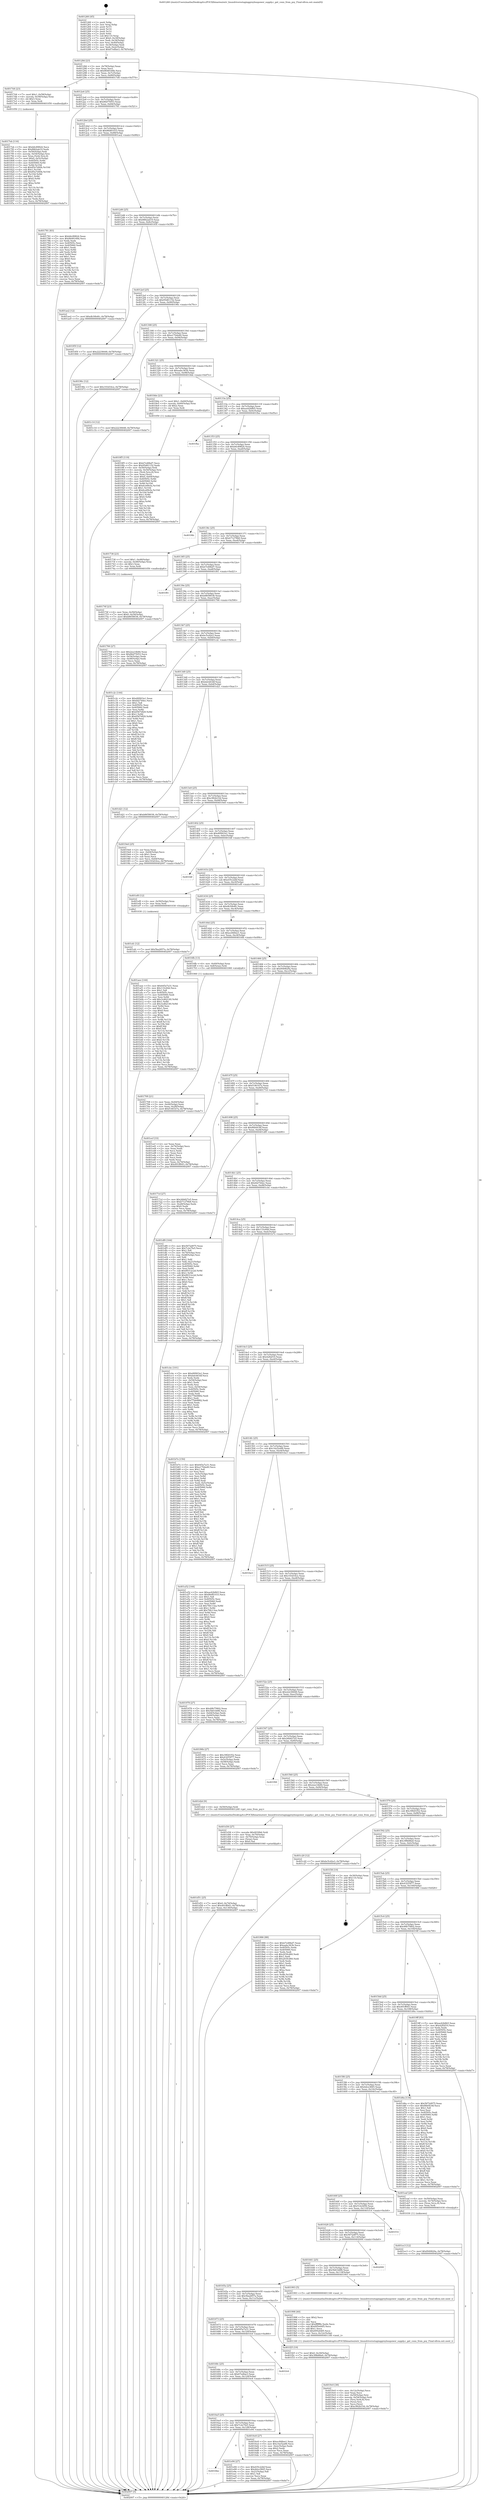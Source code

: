digraph "0x401260" {
  label = "0x401260 (/mnt/c/Users/mathe/Desktop/tcc/POCII/binaries/extr_linuxdriversstaginggreybuspower_supply.c_get_conn_from_psy_Final-ollvm.out::main(0))"
  labelloc = "t"
  node[shape=record]

  Entry [label="",width=0.3,height=0.3,shape=circle,fillcolor=black,style=filled]
  "0x40128d" [label="{
     0x40128d [23]\l
     | [instrs]\l
     &nbsp;&nbsp;0x40128d \<+3\>: mov -0x78(%rbp),%eax\l
     &nbsp;&nbsp;0x401290 \<+2\>: mov %eax,%ecx\l
     &nbsp;&nbsp;0x401292 \<+6\>: sub $0x8648166b,%ecx\l
     &nbsp;&nbsp;0x401298 \<+3\>: mov %eax,-0x7c(%rbp)\l
     &nbsp;&nbsp;0x40129b \<+3\>: mov %ecx,-0x80(%rbp)\l
     &nbsp;&nbsp;0x40129e \<+6\>: je 00000000004017d4 \<main+0x574\>\l
  }"]
  "0x4017d4" [label="{
     0x4017d4 [23]\l
     | [instrs]\l
     &nbsp;&nbsp;0x4017d4 \<+7\>: movl $0x1,-0x58(%rbp)\l
     &nbsp;&nbsp;0x4017db \<+4\>: movslq -0x58(%rbp),%rax\l
     &nbsp;&nbsp;0x4017df \<+4\>: shl $0x3,%rax\l
     &nbsp;&nbsp;0x4017e3 \<+3\>: mov %rax,%rdi\l
     &nbsp;&nbsp;0x4017e6 \<+5\>: call 0000000000401050 \<malloc@plt\>\l
     | [calls]\l
     &nbsp;&nbsp;0x401050 \{1\} (unknown)\l
  }"]
  "0x4012a4" [label="{
     0x4012a4 [25]\l
     | [instrs]\l
     &nbsp;&nbsp;0x4012a4 \<+5\>: jmp 00000000004012a9 \<main+0x49\>\l
     &nbsp;&nbsp;0x4012a9 \<+3\>: mov -0x7c(%rbp),%eax\l
     &nbsp;&nbsp;0x4012ac \<+5\>: sub $0x86d75053,%eax\l
     &nbsp;&nbsp;0x4012b1 \<+6\>: mov %eax,-0x84(%rbp)\l
     &nbsp;&nbsp;0x4012b7 \<+6\>: je 0000000000401781 \<main+0x521\>\l
  }"]
  Exit [label="",width=0.3,height=0.3,shape=circle,fillcolor=black,style=filled,peripheries=2]
  "0x401781" [label="{
     0x401781 [83]\l
     | [instrs]\l
     &nbsp;&nbsp;0x401781 \<+5\>: mov $0xb6c89824,%eax\l
     &nbsp;&nbsp;0x401786 \<+5\>: mov $0x8648166b,%ecx\l
     &nbsp;&nbsp;0x40178b \<+2\>: xor %edx,%edx\l
     &nbsp;&nbsp;0x40178d \<+7\>: mov 0x40505c,%esi\l
     &nbsp;&nbsp;0x401794 \<+7\>: mov 0x405060,%edi\l
     &nbsp;&nbsp;0x40179b \<+3\>: sub $0x1,%edx\l
     &nbsp;&nbsp;0x40179e \<+3\>: mov %esi,%r8d\l
     &nbsp;&nbsp;0x4017a1 \<+3\>: add %edx,%r8d\l
     &nbsp;&nbsp;0x4017a4 \<+4\>: imul %r8d,%esi\l
     &nbsp;&nbsp;0x4017a8 \<+3\>: and $0x1,%esi\l
     &nbsp;&nbsp;0x4017ab \<+3\>: cmp $0x0,%esi\l
     &nbsp;&nbsp;0x4017ae \<+4\>: sete %r9b\l
     &nbsp;&nbsp;0x4017b2 \<+3\>: cmp $0xa,%edi\l
     &nbsp;&nbsp;0x4017b5 \<+4\>: setl %r10b\l
     &nbsp;&nbsp;0x4017b9 \<+3\>: mov %r9b,%r11b\l
     &nbsp;&nbsp;0x4017bc \<+3\>: and %r10b,%r11b\l
     &nbsp;&nbsp;0x4017bf \<+3\>: xor %r10b,%r9b\l
     &nbsp;&nbsp;0x4017c2 \<+3\>: or %r9b,%r11b\l
     &nbsp;&nbsp;0x4017c5 \<+4\>: test $0x1,%r11b\l
     &nbsp;&nbsp;0x4017c9 \<+3\>: cmovne %ecx,%eax\l
     &nbsp;&nbsp;0x4017cc \<+3\>: mov %eax,-0x78(%rbp)\l
     &nbsp;&nbsp;0x4017cf \<+5\>: jmp 0000000000402007 \<main+0xda7\>\l
  }"]
  "0x4012bd" [label="{
     0x4012bd [25]\l
     | [instrs]\l
     &nbsp;&nbsp;0x4012bd \<+5\>: jmp 00000000004012c2 \<main+0x62\>\l
     &nbsp;&nbsp;0x4012c2 \<+3\>: mov -0x7c(%rbp),%eax\l
     &nbsp;&nbsp;0x4012c5 \<+5\>: sub $0x86d81033,%eax\l
     &nbsp;&nbsp;0x4012ca \<+6\>: mov %eax,-0x88(%rbp)\l
     &nbsp;&nbsp;0x4012d0 \<+6\>: je 0000000000401ae2 \<main+0x882\>\l
  }"]
  "0x401efc" [label="{
     0x401efc [12]\l
     | [instrs]\l
     &nbsp;&nbsp;0x401efc \<+7\>: movl $0x5ba2857a,-0x78(%rbp)\l
     &nbsp;&nbsp;0x401f03 \<+5\>: jmp 0000000000402007 \<main+0xda7\>\l
  }"]
  "0x401ae2" [label="{
     0x401ae2 [12]\l
     | [instrs]\l
     &nbsp;&nbsp;0x401ae2 \<+7\>: movl $0xdb30b4fc,-0x78(%rbp)\l
     &nbsp;&nbsp;0x401ae9 \<+5\>: jmp 0000000000402007 \<main+0xda7\>\l
  }"]
  "0x4012d6" [label="{
     0x4012d6 [25]\l
     | [instrs]\l
     &nbsp;&nbsp;0x4012d6 \<+5\>: jmp 00000000004012db \<main+0x7b\>\l
     &nbsp;&nbsp;0x4012db \<+3\>: mov -0x7c(%rbp),%eax\l
     &nbsp;&nbsp;0x4012de \<+5\>: sub $0x8862ab19,%eax\l
     &nbsp;&nbsp;0x4012e3 \<+6\>: mov %eax,-0x8c(%rbp)\l
     &nbsp;&nbsp;0x4012e9 \<+6\>: je 000000000040185f \<main+0x5ff\>\l
  }"]
  "0x401ec3" [label="{
     0x401ec3 [12]\l
     | [instrs]\l
     &nbsp;&nbsp;0x401ec3 \<+7\>: movl $0xf049829a,-0x78(%rbp)\l
     &nbsp;&nbsp;0x401eca \<+5\>: jmp 0000000000402007 \<main+0xda7\>\l
  }"]
  "0x40185f" [label="{
     0x40185f [12]\l
     | [instrs]\l
     &nbsp;&nbsp;0x40185f \<+7\>: movl $0x22238448,-0x78(%rbp)\l
     &nbsp;&nbsp;0x401866 \<+5\>: jmp 0000000000402007 \<main+0xda7\>\l
  }"]
  "0x4012ef" [label="{
     0x4012ef [25]\l
     | [instrs]\l
     &nbsp;&nbsp;0x4012ef \<+5\>: jmp 00000000004012f4 \<main+0x94\>\l
     &nbsp;&nbsp;0x4012f4 \<+3\>: mov -0x7c(%rbp),%eax\l
     &nbsp;&nbsp;0x4012f7 \<+5\>: sub $0x95d81152,%eax\l
     &nbsp;&nbsp;0x4012fc \<+6\>: mov %eax,-0x90(%rbp)\l
     &nbsp;&nbsp;0x401302 \<+6\>: je 000000000040196c \<main+0x70c\>\l
  }"]
  "0x4016be" [label="{
     0x4016be\l
  }", style=dashed]
  "0x40196c" [label="{
     0x40196c [12]\l
     | [instrs]\l
     &nbsp;&nbsp;0x40196c \<+7\>: movl $0x193d16ce,-0x78(%rbp)\l
     &nbsp;&nbsp;0x401973 \<+5\>: jmp 0000000000402007 \<main+0xda7\>\l
  }"]
  "0x401308" [label="{
     0x401308 [25]\l
     | [instrs]\l
     &nbsp;&nbsp;0x401308 \<+5\>: jmp 000000000040130d \<main+0xad\>\l
     &nbsp;&nbsp;0x40130d \<+3\>: mov -0x7c(%rbp),%eax\l
     &nbsp;&nbsp;0x401310 \<+5\>: sub $0xa170da40,%eax\l
     &nbsp;&nbsp;0x401315 \<+6\>: mov %eax,-0x94(%rbp)\l
     &nbsp;&nbsp;0x40131b \<+6\>: je 0000000000401c14 \<main+0x9b4\>\l
  }"]
  "0x401e94" [label="{
     0x401e94 [27]\l
     | [instrs]\l
     &nbsp;&nbsp;0x401e94 \<+5\>: mov $0xd35c22bf,%eax\l
     &nbsp;&nbsp;0x401e99 \<+5\>: mov $0x4dce3845,%ecx\l
     &nbsp;&nbsp;0x401e9e \<+3\>: mov -0x21(%rbp),%dl\l
     &nbsp;&nbsp;0x401ea1 \<+3\>: test $0x1,%dl\l
     &nbsp;&nbsp;0x401ea4 \<+3\>: cmovne %ecx,%eax\l
     &nbsp;&nbsp;0x401ea7 \<+3\>: mov %eax,-0x78(%rbp)\l
     &nbsp;&nbsp;0x401eaa \<+5\>: jmp 0000000000402007 \<main+0xda7\>\l
  }"]
  "0x401c14" [label="{
     0x401c14 [12]\l
     | [instrs]\l
     &nbsp;&nbsp;0x401c14 \<+7\>: movl $0x22238448,-0x78(%rbp)\l
     &nbsp;&nbsp;0x401c1b \<+5\>: jmp 0000000000402007 \<main+0xda7\>\l
  }"]
  "0x401321" [label="{
     0x401321 [25]\l
     | [instrs]\l
     &nbsp;&nbsp;0x401321 \<+5\>: jmp 0000000000401326 \<main+0xc6\>\l
     &nbsp;&nbsp;0x401326 \<+3\>: mov -0x7c(%rbp),%eax\l
     &nbsp;&nbsp;0x401329 \<+5\>: sub $0xaabc363b,%eax\l
     &nbsp;&nbsp;0x40132e \<+6\>: mov %eax,-0x98(%rbp)\l
     &nbsp;&nbsp;0x401334 \<+6\>: je 00000000004018de \<main+0x67e\>\l
  }"]
  "0x401d51" [label="{
     0x401d51 [25]\l
     | [instrs]\l
     &nbsp;&nbsp;0x401d51 \<+7\>: movl $0x0,-0x74(%rbp)\l
     &nbsp;&nbsp;0x401d58 \<+7\>: movl $0x491ff043,-0x78(%rbp)\l
     &nbsp;&nbsp;0x401d5f \<+6\>: mov %eax,-0x130(%rbp)\l
     &nbsp;&nbsp;0x401d65 \<+5\>: jmp 0000000000402007 \<main+0xda7\>\l
  }"]
  "0x4018de" [label="{
     0x4018de [23]\l
     | [instrs]\l
     &nbsp;&nbsp;0x4018de \<+7\>: movl $0x1,-0x60(%rbp)\l
     &nbsp;&nbsp;0x4018e5 \<+4\>: movslq -0x60(%rbp),%rax\l
     &nbsp;&nbsp;0x4018e9 \<+4\>: shl $0x2,%rax\l
     &nbsp;&nbsp;0x4018ed \<+3\>: mov %rax,%rdi\l
     &nbsp;&nbsp;0x4018f0 \<+5\>: call 0000000000401050 \<malloc@plt\>\l
     | [calls]\l
     &nbsp;&nbsp;0x401050 \{1\} (unknown)\l
  }"]
  "0x40133a" [label="{
     0x40133a [25]\l
     | [instrs]\l
     &nbsp;&nbsp;0x40133a \<+5\>: jmp 000000000040133f \<main+0xdf\>\l
     &nbsp;&nbsp;0x40133f \<+3\>: mov -0x7c(%rbp),%eax\l
     &nbsp;&nbsp;0x401342 \<+5\>: sub $0xae42b8b5,%eax\l
     &nbsp;&nbsp;0x401347 \<+6\>: mov %eax,-0x9c(%rbp)\l
     &nbsp;&nbsp;0x40134d \<+6\>: je 0000000000401fba \<main+0xd5a\>\l
  }"]
  "0x401d36" [label="{
     0x401d36 [27]\l
     | [instrs]\l
     &nbsp;&nbsp;0x401d36 \<+10\>: movabs $0x4030b6,%rdi\l
     &nbsp;&nbsp;0x401d40 \<+4\>: mov %rax,-0x70(%rbp)\l
     &nbsp;&nbsp;0x401d44 \<+4\>: mov -0x70(%rbp),%rax\l
     &nbsp;&nbsp;0x401d48 \<+2\>: mov (%rax),%esi\l
     &nbsp;&nbsp;0x401d4a \<+2\>: mov $0x0,%al\l
     &nbsp;&nbsp;0x401d4c \<+5\>: call 0000000000401040 \<printf@plt\>\l
     | [calls]\l
     &nbsp;&nbsp;0x401040 \{1\} (unknown)\l
  }"]
  "0x401fba" [label="{
     0x401fba\l
  }", style=dashed]
  "0x401353" [label="{
     0x401353 [25]\l
     | [instrs]\l
     &nbsp;&nbsp;0x401353 \<+5\>: jmp 0000000000401358 \<main+0xf8\>\l
     &nbsp;&nbsp;0x401358 \<+3\>: mov -0x7c(%rbp),%eax\l
     &nbsp;&nbsp;0x40135b \<+5\>: sub $0xb6c89824,%eax\l
     &nbsp;&nbsp;0x401360 \<+6\>: mov %eax,-0xa0(%rbp)\l
     &nbsp;&nbsp;0x401366 \<+6\>: je 0000000000401f4b \<main+0xceb\>\l
  }"]
  "0x4019c0" [label="{
     0x4019c0 [38]\l
     | [instrs]\l
     &nbsp;&nbsp;0x4019c0 \<+6\>: mov -0x12c(%rbp),%ecx\l
     &nbsp;&nbsp;0x4019c6 \<+3\>: imul %eax,%ecx\l
     &nbsp;&nbsp;0x4019c9 \<+4\>: mov -0x50(%rbp),%rsi\l
     &nbsp;&nbsp;0x4019cd \<+4\>: movslq -0x54(%rbp),%rdi\l
     &nbsp;&nbsp;0x4019d1 \<+4\>: mov (%rsi,%rdi,8),%rsi\l
     &nbsp;&nbsp;0x4019d5 \<+3\>: mov (%rsi),%rsi\l
     &nbsp;&nbsp;0x4019d8 \<+2\>: mov %ecx,(%rsi)\l
     &nbsp;&nbsp;0x4019da \<+7\>: movl $0xc962b33d,-0x78(%rbp)\l
     &nbsp;&nbsp;0x4019e1 \<+5\>: jmp 0000000000402007 \<main+0xda7\>\l
  }"]
  "0x401f4b" [label="{
     0x401f4b\l
  }", style=dashed]
  "0x40136c" [label="{
     0x40136c [25]\l
     | [instrs]\l
     &nbsp;&nbsp;0x40136c \<+5\>: jmp 0000000000401371 \<main+0x111\>\l
     &nbsp;&nbsp;0x401371 \<+3\>: mov -0x7c(%rbp),%eax\l
     &nbsp;&nbsp;0x401374 \<+5\>: sub $0xb71278b8,%eax\l
     &nbsp;&nbsp;0x401379 \<+6\>: mov %eax,-0xa4(%rbp)\l
     &nbsp;&nbsp;0x40137f \<+6\>: je 0000000000401738 \<main+0x4d8\>\l
  }"]
  "0x401998" [label="{
     0x401998 [40]\l
     | [instrs]\l
     &nbsp;&nbsp;0x401998 \<+5\>: mov $0x2,%ecx\l
     &nbsp;&nbsp;0x40199d \<+1\>: cltd\l
     &nbsp;&nbsp;0x40199e \<+2\>: idiv %ecx\l
     &nbsp;&nbsp;0x4019a0 \<+6\>: imul $0xfffffffe,%edx,%ecx\l
     &nbsp;&nbsp;0x4019a6 \<+6\>: sub $0x695e64f5,%ecx\l
     &nbsp;&nbsp;0x4019ac \<+3\>: add $0x1,%ecx\l
     &nbsp;&nbsp;0x4019af \<+6\>: add $0x695e64f5,%ecx\l
     &nbsp;&nbsp;0x4019b5 \<+6\>: mov %ecx,-0x12c(%rbp)\l
     &nbsp;&nbsp;0x4019bb \<+5\>: call 0000000000401160 \<next_i\>\l
     | [calls]\l
     &nbsp;&nbsp;0x401160 \{1\} (/mnt/c/Users/mathe/Desktop/tcc/POCII/binaries/extr_linuxdriversstaginggreybuspower_supply.c_get_conn_from_psy_Final-ollvm.out::next_i)\l
  }"]
  "0x401738" [label="{
     0x401738 [23]\l
     | [instrs]\l
     &nbsp;&nbsp;0x401738 \<+7\>: movl $0x1,-0x48(%rbp)\l
     &nbsp;&nbsp;0x40173f \<+4\>: movslq -0x48(%rbp),%rax\l
     &nbsp;&nbsp;0x401743 \<+4\>: shl $0x3,%rax\l
     &nbsp;&nbsp;0x401747 \<+3\>: mov %rax,%rdi\l
     &nbsp;&nbsp;0x40174a \<+5\>: call 0000000000401050 \<malloc@plt\>\l
     | [calls]\l
     &nbsp;&nbsp;0x401050 \{1\} (unknown)\l
  }"]
  "0x401385" [label="{
     0x401385 [25]\l
     | [instrs]\l
     &nbsp;&nbsp;0x401385 \<+5\>: jmp 000000000040138a \<main+0x12a\>\l
     &nbsp;&nbsp;0x40138a \<+3\>: mov -0x7c(%rbp),%eax\l
     &nbsp;&nbsp;0x40138d \<+5\>: sub $0xb7e48bd7,%eax\l
     &nbsp;&nbsp;0x401392 \<+6\>: mov %eax,-0xa8(%rbp)\l
     &nbsp;&nbsp;0x401398 \<+6\>: je 0000000000401f81 \<main+0xd21\>\l
  }"]
  "0x4018f5" [label="{
     0x4018f5 [119]\l
     | [instrs]\l
     &nbsp;&nbsp;0x4018f5 \<+5\>: mov $0xb7e48bd7,%ecx\l
     &nbsp;&nbsp;0x4018fa \<+5\>: mov $0x95d81152,%edx\l
     &nbsp;&nbsp;0x4018ff \<+4\>: mov -0x50(%rbp),%rdi\l
     &nbsp;&nbsp;0x401903 \<+4\>: movslq -0x54(%rbp),%rsi\l
     &nbsp;&nbsp;0x401907 \<+4\>: mov (%rdi,%rsi,8),%rsi\l
     &nbsp;&nbsp;0x40190b \<+3\>: mov %rax,(%rsi)\l
     &nbsp;&nbsp;0x40190e \<+7\>: movl $0x0,-0x64(%rbp)\l
     &nbsp;&nbsp;0x401915 \<+8\>: mov 0x40505c,%r8d\l
     &nbsp;&nbsp;0x40191d \<+8\>: mov 0x405060,%r9d\l
     &nbsp;&nbsp;0x401925 \<+3\>: mov %r8d,%r10d\l
     &nbsp;&nbsp;0x401928 \<+7\>: add $0x6ce89cfa,%r10d\l
     &nbsp;&nbsp;0x40192f \<+4\>: sub $0x1,%r10d\l
     &nbsp;&nbsp;0x401933 \<+7\>: sub $0x6ce89cfa,%r10d\l
     &nbsp;&nbsp;0x40193a \<+4\>: imul %r10d,%r8d\l
     &nbsp;&nbsp;0x40193e \<+4\>: and $0x1,%r8d\l
     &nbsp;&nbsp;0x401942 \<+4\>: cmp $0x0,%r8d\l
     &nbsp;&nbsp;0x401946 \<+4\>: sete %r11b\l
     &nbsp;&nbsp;0x40194a \<+4\>: cmp $0xa,%r9d\l
     &nbsp;&nbsp;0x40194e \<+3\>: setl %bl\l
     &nbsp;&nbsp;0x401951 \<+3\>: mov %r11b,%r14b\l
     &nbsp;&nbsp;0x401954 \<+3\>: and %bl,%r14b\l
     &nbsp;&nbsp;0x401957 \<+3\>: xor %bl,%r11b\l
     &nbsp;&nbsp;0x40195a \<+3\>: or %r11b,%r14b\l
     &nbsp;&nbsp;0x40195d \<+4\>: test $0x1,%r14b\l
     &nbsp;&nbsp;0x401961 \<+3\>: cmovne %edx,%ecx\l
     &nbsp;&nbsp;0x401964 \<+3\>: mov %ecx,-0x78(%rbp)\l
     &nbsp;&nbsp;0x401967 \<+5\>: jmp 0000000000402007 \<main+0xda7\>\l
  }"]
  "0x401f81" [label="{
     0x401f81\l
  }", style=dashed]
  "0x40139e" [label="{
     0x40139e [25]\l
     | [instrs]\l
     &nbsp;&nbsp;0x40139e \<+5\>: jmp 00000000004013a3 \<main+0x143\>\l
     &nbsp;&nbsp;0x4013a3 \<+3\>: mov -0x7c(%rbp),%eax\l
     &nbsp;&nbsp;0x4013a6 \<+5\>: sub $0xb8658038,%eax\l
     &nbsp;&nbsp;0x4013ab \<+6\>: mov %eax,-0xac(%rbp)\l
     &nbsp;&nbsp;0x4013b1 \<+6\>: je 0000000000401766 \<main+0x506\>\l
  }"]
  "0x4017eb" [label="{
     0x4017eb [116]\l
     | [instrs]\l
     &nbsp;&nbsp;0x4017eb \<+5\>: mov $0xb6c89824,%ecx\l
     &nbsp;&nbsp;0x4017f0 \<+5\>: mov $0x8862ab19,%edx\l
     &nbsp;&nbsp;0x4017f5 \<+4\>: mov -0x50(%rbp),%rdi\l
     &nbsp;&nbsp;0x4017f9 \<+4\>: movslq -0x54(%rbp),%rsi\l
     &nbsp;&nbsp;0x4017fd \<+4\>: mov %rax,(%rdi,%rsi,8)\l
     &nbsp;&nbsp;0x401801 \<+7\>: movl $0x0,-0x5c(%rbp)\l
     &nbsp;&nbsp;0x401808 \<+8\>: mov 0x40505c,%r8d\l
     &nbsp;&nbsp;0x401810 \<+8\>: mov 0x405060,%r9d\l
     &nbsp;&nbsp;0x401818 \<+3\>: mov %r8d,%r10d\l
     &nbsp;&nbsp;0x40181b \<+7\>: sub $0x85a7d40b,%r10d\l
     &nbsp;&nbsp;0x401822 \<+4\>: sub $0x1,%r10d\l
     &nbsp;&nbsp;0x401826 \<+7\>: add $0x85a7d40b,%r10d\l
     &nbsp;&nbsp;0x40182d \<+4\>: imul %r10d,%r8d\l
     &nbsp;&nbsp;0x401831 \<+4\>: and $0x1,%r8d\l
     &nbsp;&nbsp;0x401835 \<+4\>: cmp $0x0,%r8d\l
     &nbsp;&nbsp;0x401839 \<+4\>: sete %r11b\l
     &nbsp;&nbsp;0x40183d \<+4\>: cmp $0xa,%r9d\l
     &nbsp;&nbsp;0x401841 \<+3\>: setl %bl\l
     &nbsp;&nbsp;0x401844 \<+3\>: mov %r11b,%r14b\l
     &nbsp;&nbsp;0x401847 \<+3\>: and %bl,%r14b\l
     &nbsp;&nbsp;0x40184a \<+3\>: xor %bl,%r11b\l
     &nbsp;&nbsp;0x40184d \<+3\>: or %r11b,%r14b\l
     &nbsp;&nbsp;0x401850 \<+4\>: test $0x1,%r14b\l
     &nbsp;&nbsp;0x401854 \<+3\>: cmovne %edx,%ecx\l
     &nbsp;&nbsp;0x401857 \<+3\>: mov %ecx,-0x78(%rbp)\l
     &nbsp;&nbsp;0x40185a \<+5\>: jmp 0000000000402007 \<main+0xda7\>\l
  }"]
  "0x401766" [label="{
     0x401766 [27]\l
     | [instrs]\l
     &nbsp;&nbsp;0x401766 \<+5\>: mov $0x2ea14b84,%eax\l
     &nbsp;&nbsp;0x40176b \<+5\>: mov $0x86d75053,%ecx\l
     &nbsp;&nbsp;0x401770 \<+3\>: mov -0x54(%rbp),%edx\l
     &nbsp;&nbsp;0x401773 \<+3\>: cmp -0x48(%rbp),%edx\l
     &nbsp;&nbsp;0x401776 \<+3\>: cmovl %ecx,%eax\l
     &nbsp;&nbsp;0x401779 \<+3\>: mov %eax,-0x78(%rbp)\l
     &nbsp;&nbsp;0x40177c \<+5\>: jmp 0000000000402007 \<main+0xda7\>\l
  }"]
  "0x4013b7" [label="{
     0x4013b7 [25]\l
     | [instrs]\l
     &nbsp;&nbsp;0x4013b7 \<+5\>: jmp 00000000004013bc \<main+0x15c\>\l
     &nbsp;&nbsp;0x4013bc \<+3\>: mov -0x7c(%rbp),%eax\l
     &nbsp;&nbsp;0x4013bf \<+5\>: sub $0xbc5cd2a3,%eax\l
     &nbsp;&nbsp;0x4013c4 \<+6\>: mov %eax,-0xb0(%rbp)\l
     &nbsp;&nbsp;0x4013ca \<+6\>: je 0000000000401c2c \<main+0x9cc\>\l
  }"]
  "0x40174f" [label="{
     0x40174f [23]\l
     | [instrs]\l
     &nbsp;&nbsp;0x40174f \<+4\>: mov %rax,-0x50(%rbp)\l
     &nbsp;&nbsp;0x401753 \<+7\>: movl $0x0,-0x54(%rbp)\l
     &nbsp;&nbsp;0x40175a \<+7\>: movl $0xb8658038,-0x78(%rbp)\l
     &nbsp;&nbsp;0x401761 \<+5\>: jmp 0000000000402007 \<main+0xda7\>\l
  }"]
  "0x401c2c" [label="{
     0x401c2c [144]\l
     | [instrs]\l
     &nbsp;&nbsp;0x401c2c \<+5\>: mov $0xd0f403a1,%eax\l
     &nbsp;&nbsp;0x401c31 \<+5\>: mov $0xfd2744ec,%ecx\l
     &nbsp;&nbsp;0x401c36 \<+2\>: mov $0x1,%dl\l
     &nbsp;&nbsp;0x401c38 \<+7\>: mov 0x40505c,%esi\l
     &nbsp;&nbsp;0x401c3f \<+7\>: mov 0x405060,%edi\l
     &nbsp;&nbsp;0x401c46 \<+3\>: mov %esi,%r8d\l
     &nbsp;&nbsp;0x401c49 \<+7\>: add $0x6567df29,%r8d\l
     &nbsp;&nbsp;0x401c50 \<+4\>: sub $0x1,%r8d\l
     &nbsp;&nbsp;0x401c54 \<+7\>: sub $0x6567df29,%r8d\l
     &nbsp;&nbsp;0x401c5b \<+4\>: imul %r8d,%esi\l
     &nbsp;&nbsp;0x401c5f \<+3\>: and $0x1,%esi\l
     &nbsp;&nbsp;0x401c62 \<+3\>: cmp $0x0,%esi\l
     &nbsp;&nbsp;0x401c65 \<+4\>: sete %r9b\l
     &nbsp;&nbsp;0x401c69 \<+3\>: cmp $0xa,%edi\l
     &nbsp;&nbsp;0x401c6c \<+4\>: setl %r10b\l
     &nbsp;&nbsp;0x401c70 \<+3\>: mov %r9b,%r11b\l
     &nbsp;&nbsp;0x401c73 \<+4\>: xor $0xff,%r11b\l
     &nbsp;&nbsp;0x401c77 \<+3\>: mov %r10b,%bl\l
     &nbsp;&nbsp;0x401c7a \<+3\>: xor $0xff,%bl\l
     &nbsp;&nbsp;0x401c7d \<+3\>: xor $0x1,%dl\l
     &nbsp;&nbsp;0x401c80 \<+3\>: mov %r11b,%r14b\l
     &nbsp;&nbsp;0x401c83 \<+4\>: and $0xff,%r14b\l
     &nbsp;&nbsp;0x401c87 \<+3\>: and %dl,%r9b\l
     &nbsp;&nbsp;0x401c8a \<+3\>: mov %bl,%r15b\l
     &nbsp;&nbsp;0x401c8d \<+4\>: and $0xff,%r15b\l
     &nbsp;&nbsp;0x401c91 \<+3\>: and %dl,%r10b\l
     &nbsp;&nbsp;0x401c94 \<+3\>: or %r9b,%r14b\l
     &nbsp;&nbsp;0x401c97 \<+3\>: or %r10b,%r15b\l
     &nbsp;&nbsp;0x401c9a \<+3\>: xor %r15b,%r14b\l
     &nbsp;&nbsp;0x401c9d \<+3\>: or %bl,%r11b\l
     &nbsp;&nbsp;0x401ca0 \<+4\>: xor $0xff,%r11b\l
     &nbsp;&nbsp;0x401ca4 \<+3\>: or $0x1,%dl\l
     &nbsp;&nbsp;0x401ca7 \<+3\>: and %dl,%r11b\l
     &nbsp;&nbsp;0x401caa \<+3\>: or %r11b,%r14b\l
     &nbsp;&nbsp;0x401cad \<+4\>: test $0x1,%r14b\l
     &nbsp;&nbsp;0x401cb1 \<+3\>: cmovne %ecx,%eax\l
     &nbsp;&nbsp;0x401cb4 \<+3\>: mov %eax,-0x78(%rbp)\l
     &nbsp;&nbsp;0x401cb7 \<+5\>: jmp 0000000000402007 \<main+0xda7\>\l
  }"]
  "0x4013d0" [label="{
     0x4013d0 [25]\l
     | [instrs]\l
     &nbsp;&nbsp;0x4013d0 \<+5\>: jmp 00000000004013d5 \<main+0x175\>\l
     &nbsp;&nbsp;0x4013d5 \<+3\>: mov -0x7c(%rbp),%eax\l
     &nbsp;&nbsp;0x4013d8 \<+5\>: sub $0xbdcb63df,%eax\l
     &nbsp;&nbsp;0x4013dd \<+6\>: mov %eax,-0xb4(%rbp)\l
     &nbsp;&nbsp;0x4013e3 \<+6\>: je 0000000000401d21 \<main+0xac1\>\l
  }"]
  "0x401708" [label="{
     0x401708 [21]\l
     | [instrs]\l
     &nbsp;&nbsp;0x401708 \<+3\>: mov %eax,-0x44(%rbp)\l
     &nbsp;&nbsp;0x40170b \<+3\>: mov -0x44(%rbp),%eax\l
     &nbsp;&nbsp;0x40170e \<+3\>: mov %eax,-0x28(%rbp)\l
     &nbsp;&nbsp;0x401711 \<+7\>: movl $0xf1461b7a,-0x78(%rbp)\l
     &nbsp;&nbsp;0x401718 \<+5\>: jmp 0000000000402007 \<main+0xda7\>\l
  }"]
  "0x401d21" [label="{
     0x401d21 [12]\l
     | [instrs]\l
     &nbsp;&nbsp;0x401d21 \<+7\>: movl $0xb8658038,-0x78(%rbp)\l
     &nbsp;&nbsp;0x401d28 \<+5\>: jmp 0000000000402007 \<main+0xda7\>\l
  }"]
  "0x4013e9" [label="{
     0x4013e9 [25]\l
     | [instrs]\l
     &nbsp;&nbsp;0x4013e9 \<+5\>: jmp 00000000004013ee \<main+0x18e\>\l
     &nbsp;&nbsp;0x4013ee \<+3\>: mov -0x7c(%rbp),%eax\l
     &nbsp;&nbsp;0x4013f1 \<+5\>: sub $0xc962b33d,%eax\l
     &nbsp;&nbsp;0x4013f6 \<+6\>: mov %eax,-0xb8(%rbp)\l
     &nbsp;&nbsp;0x4013fc \<+6\>: je 00000000004019e6 \<main+0x786\>\l
  }"]
  "0x401260" [label="{
     0x401260 [45]\l
     | [instrs]\l
     &nbsp;&nbsp;0x401260 \<+1\>: push %rbp\l
     &nbsp;&nbsp;0x401261 \<+3\>: mov %rsp,%rbp\l
     &nbsp;&nbsp;0x401264 \<+2\>: push %r15\l
     &nbsp;&nbsp;0x401266 \<+2\>: push %r14\l
     &nbsp;&nbsp;0x401268 \<+2\>: push %r12\l
     &nbsp;&nbsp;0x40126a \<+1\>: push %rbx\l
     &nbsp;&nbsp;0x40126b \<+7\>: sub $0x110,%rsp\l
     &nbsp;&nbsp;0x401272 \<+7\>: movl $0x0,-0x30(%rbp)\l
     &nbsp;&nbsp;0x401279 \<+3\>: mov %edi,-0x34(%rbp)\l
     &nbsp;&nbsp;0x40127c \<+4\>: mov %rsi,-0x40(%rbp)\l
     &nbsp;&nbsp;0x401280 \<+3\>: mov -0x34(%rbp),%edi\l
     &nbsp;&nbsp;0x401283 \<+3\>: mov %edi,-0x2c(%rbp)\l
     &nbsp;&nbsp;0x401286 \<+7\>: movl $0x67edfae3,-0x78(%rbp)\l
  }"]
  "0x4019e6" [label="{
     0x4019e6 [25]\l
     | [instrs]\l
     &nbsp;&nbsp;0x4019e6 \<+2\>: xor %eax,%eax\l
     &nbsp;&nbsp;0x4019e8 \<+3\>: mov -0x64(%rbp),%ecx\l
     &nbsp;&nbsp;0x4019eb \<+3\>: sub $0x1,%eax\l
     &nbsp;&nbsp;0x4019ee \<+2\>: sub %eax,%ecx\l
     &nbsp;&nbsp;0x4019f0 \<+3\>: mov %ecx,-0x64(%rbp)\l
     &nbsp;&nbsp;0x4019f3 \<+7\>: movl $0x193d16ce,-0x78(%rbp)\l
     &nbsp;&nbsp;0x4019fa \<+5\>: jmp 0000000000402007 \<main+0xda7\>\l
  }"]
  "0x401402" [label="{
     0x401402 [25]\l
     | [instrs]\l
     &nbsp;&nbsp;0x401402 \<+5\>: jmp 0000000000401407 \<main+0x1a7\>\l
     &nbsp;&nbsp;0x401407 \<+3\>: mov -0x7c(%rbp),%eax\l
     &nbsp;&nbsp;0x40140a \<+5\>: sub $0xd0f403a1,%eax\l
     &nbsp;&nbsp;0x40140f \<+6\>: mov %eax,-0xbc(%rbp)\l
     &nbsp;&nbsp;0x401415 \<+6\>: je 0000000000401fdf \<main+0xd7f\>\l
  }"]
  "0x402007" [label="{
     0x402007 [5]\l
     | [instrs]\l
     &nbsp;&nbsp;0x402007 \<+5\>: jmp 000000000040128d \<main+0x2d\>\l
  }"]
  "0x401fdf" [label="{
     0x401fdf\l
  }", style=dashed]
  "0x40141b" [label="{
     0x40141b [25]\l
     | [instrs]\l
     &nbsp;&nbsp;0x40141b \<+5\>: jmp 0000000000401420 \<main+0x1c0\>\l
     &nbsp;&nbsp;0x401420 \<+3\>: mov -0x7c(%rbp),%eax\l
     &nbsp;&nbsp;0x401423 \<+5\>: sub $0xd35c22bf,%eax\l
     &nbsp;&nbsp;0x401428 \<+6\>: mov %eax,-0xc0(%rbp)\l
     &nbsp;&nbsp;0x40142e \<+6\>: je 0000000000401ef0 \<main+0xc90\>\l
  }"]
  "0x4016a5" [label="{
     0x4016a5 [25]\l
     | [instrs]\l
     &nbsp;&nbsp;0x4016a5 \<+5\>: jmp 00000000004016aa \<main+0x44a\>\l
     &nbsp;&nbsp;0x4016aa \<+3\>: mov -0x7c(%rbp),%eax\l
     &nbsp;&nbsp;0x4016ad \<+5\>: sub $0x7c2e7fa5,%eax\l
     &nbsp;&nbsp;0x4016b2 \<+6\>: mov %eax,-0x128(%rbp)\l
     &nbsp;&nbsp;0x4016b8 \<+6\>: je 0000000000401e94 \<main+0xc34\>\l
  }"]
  "0x401ef0" [label="{
     0x401ef0 [12]\l
     | [instrs]\l
     &nbsp;&nbsp;0x401ef0 \<+4\>: mov -0x50(%rbp),%rax\l
     &nbsp;&nbsp;0x401ef4 \<+3\>: mov %rax,%rdi\l
     &nbsp;&nbsp;0x401ef7 \<+5\>: call 0000000000401030 \<free@plt\>\l
     | [calls]\l
     &nbsp;&nbsp;0x401030 \{1\} (unknown)\l
  }"]
  "0x401434" [label="{
     0x401434 [25]\l
     | [instrs]\l
     &nbsp;&nbsp;0x401434 \<+5\>: jmp 0000000000401439 \<main+0x1d9\>\l
     &nbsp;&nbsp;0x401439 \<+3\>: mov -0x7c(%rbp),%eax\l
     &nbsp;&nbsp;0x40143c \<+5\>: sub $0xdb30b4fc,%eax\l
     &nbsp;&nbsp;0x401441 \<+6\>: mov %eax,-0xc4(%rbp)\l
     &nbsp;&nbsp;0x401447 \<+6\>: je 0000000000401aee \<main+0x88e\>\l
  }"]
  "0x4016c8" [label="{
     0x4016c8 [27]\l
     | [instrs]\l
     &nbsp;&nbsp;0x4016c8 \<+5\>: mov $0xec848ee1,%eax\l
     &nbsp;&nbsp;0x4016cd \<+5\>: mov $0x14a52a88,%ecx\l
     &nbsp;&nbsp;0x4016d2 \<+3\>: mov -0x2c(%rbp),%edx\l
     &nbsp;&nbsp;0x4016d5 \<+3\>: cmp $0x2,%edx\l
     &nbsp;&nbsp;0x4016d8 \<+3\>: cmovne %ecx,%eax\l
     &nbsp;&nbsp;0x4016db \<+3\>: mov %eax,-0x78(%rbp)\l
     &nbsp;&nbsp;0x4016de \<+5\>: jmp 0000000000402007 \<main+0xda7\>\l
  }"]
  "0x401aee" [label="{
     0x401aee [144]\l
     | [instrs]\l
     &nbsp;&nbsp;0x401aee \<+5\>: mov $0x645a7a31,%eax\l
     &nbsp;&nbsp;0x401af3 \<+5\>: mov $0x133c64d,%ecx\l
     &nbsp;&nbsp;0x401af8 \<+2\>: mov $0x1,%dl\l
     &nbsp;&nbsp;0x401afa \<+7\>: mov 0x40505c,%esi\l
     &nbsp;&nbsp;0x401b01 \<+7\>: mov 0x405060,%edi\l
     &nbsp;&nbsp;0x401b08 \<+3\>: mov %esi,%r8d\l
     &nbsp;&nbsp;0x401b0b \<+7\>: add $0x3cd62140,%r8d\l
     &nbsp;&nbsp;0x401b12 \<+4\>: sub $0x1,%r8d\l
     &nbsp;&nbsp;0x401b16 \<+7\>: sub $0x3cd62140,%r8d\l
     &nbsp;&nbsp;0x401b1d \<+4\>: imul %r8d,%esi\l
     &nbsp;&nbsp;0x401b21 \<+3\>: and $0x1,%esi\l
     &nbsp;&nbsp;0x401b24 \<+3\>: cmp $0x0,%esi\l
     &nbsp;&nbsp;0x401b27 \<+4\>: sete %r9b\l
     &nbsp;&nbsp;0x401b2b \<+3\>: cmp $0xa,%edi\l
     &nbsp;&nbsp;0x401b2e \<+4\>: setl %r10b\l
     &nbsp;&nbsp;0x401b32 \<+3\>: mov %r9b,%r11b\l
     &nbsp;&nbsp;0x401b35 \<+4\>: xor $0xff,%r11b\l
     &nbsp;&nbsp;0x401b39 \<+3\>: mov %r10b,%bl\l
     &nbsp;&nbsp;0x401b3c \<+3\>: xor $0xff,%bl\l
     &nbsp;&nbsp;0x401b3f \<+3\>: xor $0x0,%dl\l
     &nbsp;&nbsp;0x401b42 \<+3\>: mov %r11b,%r14b\l
     &nbsp;&nbsp;0x401b45 \<+4\>: and $0x0,%r14b\l
     &nbsp;&nbsp;0x401b49 \<+3\>: and %dl,%r9b\l
     &nbsp;&nbsp;0x401b4c \<+3\>: mov %bl,%r15b\l
     &nbsp;&nbsp;0x401b4f \<+4\>: and $0x0,%r15b\l
     &nbsp;&nbsp;0x401b53 \<+3\>: and %dl,%r10b\l
     &nbsp;&nbsp;0x401b56 \<+3\>: or %r9b,%r14b\l
     &nbsp;&nbsp;0x401b59 \<+3\>: or %r10b,%r15b\l
     &nbsp;&nbsp;0x401b5c \<+3\>: xor %r15b,%r14b\l
     &nbsp;&nbsp;0x401b5f \<+3\>: or %bl,%r11b\l
     &nbsp;&nbsp;0x401b62 \<+4\>: xor $0xff,%r11b\l
     &nbsp;&nbsp;0x401b66 \<+3\>: or $0x0,%dl\l
     &nbsp;&nbsp;0x401b69 \<+3\>: and %dl,%r11b\l
     &nbsp;&nbsp;0x401b6c \<+3\>: or %r11b,%r14b\l
     &nbsp;&nbsp;0x401b6f \<+4\>: test $0x1,%r14b\l
     &nbsp;&nbsp;0x401b73 \<+3\>: cmovne %ecx,%eax\l
     &nbsp;&nbsp;0x401b76 \<+3\>: mov %eax,-0x78(%rbp)\l
     &nbsp;&nbsp;0x401b79 \<+5\>: jmp 0000000000402007 \<main+0xda7\>\l
  }"]
  "0x40144d" [label="{
     0x40144d [25]\l
     | [instrs]\l
     &nbsp;&nbsp;0x40144d \<+5\>: jmp 0000000000401452 \<main+0x1f2\>\l
     &nbsp;&nbsp;0x401452 \<+3\>: mov -0x7c(%rbp),%eax\l
     &nbsp;&nbsp;0x401455 \<+5\>: sub $0xec848ee1,%eax\l
     &nbsp;&nbsp;0x40145a \<+6\>: mov %eax,-0xc8(%rbp)\l
     &nbsp;&nbsp;0x401460 \<+6\>: je 00000000004016fb \<main+0x49b\>\l
  }"]
  "0x40168c" [label="{
     0x40168c [25]\l
     | [instrs]\l
     &nbsp;&nbsp;0x40168c \<+5\>: jmp 0000000000401691 \<main+0x431\>\l
     &nbsp;&nbsp;0x401691 \<+3\>: mov -0x7c(%rbp),%eax\l
     &nbsp;&nbsp;0x401694 \<+5\>: sub $0x67edfae3,%eax\l
     &nbsp;&nbsp;0x401699 \<+6\>: mov %eax,-0x124(%rbp)\l
     &nbsp;&nbsp;0x40169f \<+6\>: je 00000000004016c8 \<main+0x468\>\l
  }"]
  "0x4016fb" [label="{
     0x4016fb [13]\l
     | [instrs]\l
     &nbsp;&nbsp;0x4016fb \<+4\>: mov -0x40(%rbp),%rax\l
     &nbsp;&nbsp;0x4016ff \<+4\>: mov 0x8(%rax),%rdi\l
     &nbsp;&nbsp;0x401703 \<+5\>: call 0000000000401060 \<atoi@plt\>\l
     | [calls]\l
     &nbsp;&nbsp;0x401060 \{1\} (unknown)\l
  }"]
  "0x401466" [label="{
     0x401466 [25]\l
     | [instrs]\l
     &nbsp;&nbsp;0x401466 \<+5\>: jmp 000000000040146b \<main+0x20b\>\l
     &nbsp;&nbsp;0x40146b \<+3\>: mov -0x7c(%rbp),%eax\l
     &nbsp;&nbsp;0x40146e \<+5\>: sub $0xf049829a,%eax\l
     &nbsp;&nbsp;0x401473 \<+6\>: mov %eax,-0xcc(%rbp)\l
     &nbsp;&nbsp;0x401479 \<+6\>: je 0000000000401ecf \<main+0xc6f\>\l
  }"]
  "0x401fc6" [label="{
     0x401fc6\l
  }", style=dashed]
  "0x401ecf" [label="{
     0x401ecf [33]\l
     | [instrs]\l
     &nbsp;&nbsp;0x401ecf \<+2\>: xor %eax,%eax\l
     &nbsp;&nbsp;0x401ed1 \<+3\>: mov -0x74(%rbp),%ecx\l
     &nbsp;&nbsp;0x401ed4 \<+2\>: mov %eax,%edx\l
     &nbsp;&nbsp;0x401ed6 \<+2\>: sub %ecx,%edx\l
     &nbsp;&nbsp;0x401ed8 \<+2\>: mov %eax,%ecx\l
     &nbsp;&nbsp;0x401eda \<+3\>: sub $0x1,%ecx\l
     &nbsp;&nbsp;0x401edd \<+2\>: add %ecx,%edx\l
     &nbsp;&nbsp;0x401edf \<+2\>: sub %edx,%eax\l
     &nbsp;&nbsp;0x401ee1 \<+3\>: mov %eax,-0x74(%rbp)\l
     &nbsp;&nbsp;0x401ee4 \<+7\>: movl $0x491ff043,-0x78(%rbp)\l
     &nbsp;&nbsp;0x401eeb \<+5\>: jmp 0000000000402007 \<main+0xda7\>\l
  }"]
  "0x40147f" [label="{
     0x40147f [25]\l
     | [instrs]\l
     &nbsp;&nbsp;0x40147f \<+5\>: jmp 0000000000401484 \<main+0x224\>\l
     &nbsp;&nbsp;0x401484 \<+3\>: mov -0x7c(%rbp),%eax\l
     &nbsp;&nbsp;0x401487 \<+5\>: sub $0xf1461b7a,%eax\l
     &nbsp;&nbsp;0x40148c \<+6\>: mov %eax,-0xd0(%rbp)\l
     &nbsp;&nbsp;0x401492 \<+6\>: je 000000000040171d \<main+0x4bd\>\l
  }"]
  "0x401673" [label="{
     0x401673 [25]\l
     | [instrs]\l
     &nbsp;&nbsp;0x401673 \<+5\>: jmp 0000000000401678 \<main+0x418\>\l
     &nbsp;&nbsp;0x401678 \<+3\>: mov -0x7c(%rbp),%eax\l
     &nbsp;&nbsp;0x40167b \<+5\>: sub $0x645a7a31,%eax\l
     &nbsp;&nbsp;0x401680 \<+6\>: mov %eax,-0x120(%rbp)\l
     &nbsp;&nbsp;0x401686 \<+6\>: je 0000000000401fc6 \<main+0xd66\>\l
  }"]
  "0x40171d" [label="{
     0x40171d [27]\l
     | [instrs]\l
     &nbsp;&nbsp;0x40171d \<+5\>: mov $0x26b827a5,%eax\l
     &nbsp;&nbsp;0x401722 \<+5\>: mov $0xb71278b8,%ecx\l
     &nbsp;&nbsp;0x401727 \<+3\>: mov -0x28(%rbp),%edx\l
     &nbsp;&nbsp;0x40172a \<+3\>: cmp $0x0,%edx\l
     &nbsp;&nbsp;0x40172d \<+3\>: cmove %ecx,%eax\l
     &nbsp;&nbsp;0x401730 \<+3\>: mov %eax,-0x78(%rbp)\l
     &nbsp;&nbsp;0x401733 \<+5\>: jmp 0000000000402007 \<main+0xda7\>\l
  }"]
  "0x401498" [label="{
     0x401498 [25]\l
     | [instrs]\l
     &nbsp;&nbsp;0x401498 \<+5\>: jmp 000000000040149d \<main+0x23d\>\l
     &nbsp;&nbsp;0x40149d \<+3\>: mov -0x7c(%rbp),%eax\l
     &nbsp;&nbsp;0x4014a0 \<+5\>: sub $0xf6b0434f,%eax\l
     &nbsp;&nbsp;0x4014a5 \<+6\>: mov %eax,-0xd4(%rbp)\l
     &nbsp;&nbsp;0x4014ab \<+6\>: je 0000000000401df0 \<main+0xb90\>\l
  }"]
  "0x401f25" [label="{
     0x401f25 [19]\l
     | [instrs]\l
     &nbsp;&nbsp;0x401f25 \<+7\>: movl $0x0,-0x30(%rbp)\l
     &nbsp;&nbsp;0x401f2c \<+7\>: movl $0x3f8b88a0,-0x78(%rbp)\l
     &nbsp;&nbsp;0x401f33 \<+5\>: jmp 0000000000402007 \<main+0xda7\>\l
  }"]
  "0x401df0" [label="{
     0x401df0 [164]\l
     | [instrs]\l
     &nbsp;&nbsp;0x401df0 \<+5\>: mov $0x5672d975,%eax\l
     &nbsp;&nbsp;0x401df5 \<+5\>: mov $0x7c2e7fa5,%ecx\l
     &nbsp;&nbsp;0x401dfa \<+2\>: mov $0x1,%dl\l
     &nbsp;&nbsp;0x401dfc \<+3\>: mov -0x74(%rbp),%esi\l
     &nbsp;&nbsp;0x401dff \<+3\>: cmp -0x48(%rbp),%esi\l
     &nbsp;&nbsp;0x401e02 \<+4\>: setl %dil\l
     &nbsp;&nbsp;0x401e06 \<+4\>: and $0x1,%dil\l
     &nbsp;&nbsp;0x401e0a \<+4\>: mov %dil,-0x21(%rbp)\l
     &nbsp;&nbsp;0x401e0e \<+7\>: mov 0x40505c,%esi\l
     &nbsp;&nbsp;0x401e15 \<+8\>: mov 0x405060,%r8d\l
     &nbsp;&nbsp;0x401e1d \<+3\>: mov %esi,%r9d\l
     &nbsp;&nbsp;0x401e20 \<+7\>: sub $0x89312c2d,%r9d\l
     &nbsp;&nbsp;0x401e27 \<+4\>: sub $0x1,%r9d\l
     &nbsp;&nbsp;0x401e2b \<+7\>: add $0x89312c2d,%r9d\l
     &nbsp;&nbsp;0x401e32 \<+4\>: imul %r9d,%esi\l
     &nbsp;&nbsp;0x401e36 \<+3\>: and $0x1,%esi\l
     &nbsp;&nbsp;0x401e39 \<+3\>: cmp $0x0,%esi\l
     &nbsp;&nbsp;0x401e3c \<+4\>: sete %dil\l
     &nbsp;&nbsp;0x401e40 \<+4\>: cmp $0xa,%r8d\l
     &nbsp;&nbsp;0x401e44 \<+4\>: setl %r10b\l
     &nbsp;&nbsp;0x401e48 \<+3\>: mov %dil,%r11b\l
     &nbsp;&nbsp;0x401e4b \<+4\>: xor $0xff,%r11b\l
     &nbsp;&nbsp;0x401e4f \<+3\>: mov %r10b,%bl\l
     &nbsp;&nbsp;0x401e52 \<+3\>: xor $0xff,%bl\l
     &nbsp;&nbsp;0x401e55 \<+3\>: xor $0x1,%dl\l
     &nbsp;&nbsp;0x401e58 \<+3\>: mov %r11b,%r14b\l
     &nbsp;&nbsp;0x401e5b \<+4\>: and $0xff,%r14b\l
     &nbsp;&nbsp;0x401e5f \<+3\>: and %dl,%dil\l
     &nbsp;&nbsp;0x401e62 \<+3\>: mov %bl,%r15b\l
     &nbsp;&nbsp;0x401e65 \<+4\>: and $0xff,%r15b\l
     &nbsp;&nbsp;0x401e69 \<+3\>: and %dl,%r10b\l
     &nbsp;&nbsp;0x401e6c \<+3\>: or %dil,%r14b\l
     &nbsp;&nbsp;0x401e6f \<+3\>: or %r10b,%r15b\l
     &nbsp;&nbsp;0x401e72 \<+3\>: xor %r15b,%r14b\l
     &nbsp;&nbsp;0x401e75 \<+3\>: or %bl,%r11b\l
     &nbsp;&nbsp;0x401e78 \<+4\>: xor $0xff,%r11b\l
     &nbsp;&nbsp;0x401e7c \<+3\>: or $0x1,%dl\l
     &nbsp;&nbsp;0x401e7f \<+3\>: and %dl,%r11b\l
     &nbsp;&nbsp;0x401e82 \<+3\>: or %r11b,%r14b\l
     &nbsp;&nbsp;0x401e85 \<+4\>: test $0x1,%r14b\l
     &nbsp;&nbsp;0x401e89 \<+3\>: cmovne %ecx,%eax\l
     &nbsp;&nbsp;0x401e8c \<+3\>: mov %eax,-0x78(%rbp)\l
     &nbsp;&nbsp;0x401e8f \<+5\>: jmp 0000000000402007 \<main+0xda7\>\l
  }"]
  "0x4014b1" [label="{
     0x4014b1 [25]\l
     | [instrs]\l
     &nbsp;&nbsp;0x4014b1 \<+5\>: jmp 00000000004014b6 \<main+0x256\>\l
     &nbsp;&nbsp;0x4014b6 \<+3\>: mov -0x7c(%rbp),%eax\l
     &nbsp;&nbsp;0x4014b9 \<+5\>: sub $0xfd2744ec,%eax\l
     &nbsp;&nbsp;0x4014be \<+6\>: mov %eax,-0xd8(%rbp)\l
     &nbsp;&nbsp;0x4014c4 \<+6\>: je 0000000000401cbc \<main+0xa5c\>\l
  }"]
  "0x40165a" [label="{
     0x40165a [25]\l
     | [instrs]\l
     &nbsp;&nbsp;0x40165a \<+5\>: jmp 000000000040165f \<main+0x3ff\>\l
     &nbsp;&nbsp;0x40165f \<+3\>: mov -0x7c(%rbp),%eax\l
     &nbsp;&nbsp;0x401662 \<+5\>: sub $0x5ba2857a,%eax\l
     &nbsp;&nbsp;0x401667 \<+6\>: mov %eax,-0x11c(%rbp)\l
     &nbsp;&nbsp;0x40166d \<+6\>: je 0000000000401f25 \<main+0xcc5\>\l
  }"]
  "0x401cbc" [label="{
     0x401cbc [101]\l
     | [instrs]\l
     &nbsp;&nbsp;0x401cbc \<+5\>: mov $0xd0f403a1,%eax\l
     &nbsp;&nbsp;0x401cc1 \<+5\>: mov $0xbdcb63df,%ecx\l
     &nbsp;&nbsp;0x401cc6 \<+2\>: xor %edx,%edx\l
     &nbsp;&nbsp;0x401cc8 \<+3\>: mov -0x54(%rbp),%esi\l
     &nbsp;&nbsp;0x401ccb \<+3\>: sub $0x1,%edx\l
     &nbsp;&nbsp;0x401cce \<+2\>: sub %edx,%esi\l
     &nbsp;&nbsp;0x401cd0 \<+3\>: mov %esi,-0x54(%rbp)\l
     &nbsp;&nbsp;0x401cd3 \<+7\>: mov 0x40505c,%edx\l
     &nbsp;&nbsp;0x401cda \<+7\>: mov 0x405060,%esi\l
     &nbsp;&nbsp;0x401ce1 \<+2\>: mov %edx,%edi\l
     &nbsp;&nbsp;0x401ce3 \<+6\>: add $0x77bb9882,%edi\l
     &nbsp;&nbsp;0x401ce9 \<+3\>: sub $0x1,%edi\l
     &nbsp;&nbsp;0x401cec \<+6\>: sub $0x77bb9882,%edi\l
     &nbsp;&nbsp;0x401cf2 \<+3\>: imul %edi,%edx\l
     &nbsp;&nbsp;0x401cf5 \<+3\>: and $0x1,%edx\l
     &nbsp;&nbsp;0x401cf8 \<+3\>: cmp $0x0,%edx\l
     &nbsp;&nbsp;0x401cfb \<+4\>: sete %r8b\l
     &nbsp;&nbsp;0x401cff \<+3\>: cmp $0xa,%esi\l
     &nbsp;&nbsp;0x401d02 \<+4\>: setl %r9b\l
     &nbsp;&nbsp;0x401d06 \<+3\>: mov %r8b,%r10b\l
     &nbsp;&nbsp;0x401d09 \<+3\>: and %r9b,%r10b\l
     &nbsp;&nbsp;0x401d0c \<+3\>: xor %r9b,%r8b\l
     &nbsp;&nbsp;0x401d0f \<+3\>: or %r8b,%r10b\l
     &nbsp;&nbsp;0x401d12 \<+4\>: test $0x1,%r10b\l
     &nbsp;&nbsp;0x401d16 \<+3\>: cmovne %ecx,%eax\l
     &nbsp;&nbsp;0x401d19 \<+3\>: mov %eax,-0x78(%rbp)\l
     &nbsp;&nbsp;0x401d1c \<+5\>: jmp 0000000000402007 \<main+0xda7\>\l
  }"]
  "0x4014ca" [label="{
     0x4014ca [25]\l
     | [instrs]\l
     &nbsp;&nbsp;0x4014ca \<+5\>: jmp 00000000004014cf \<main+0x26f\>\l
     &nbsp;&nbsp;0x4014cf \<+3\>: mov -0x7c(%rbp),%eax\l
     &nbsp;&nbsp;0x4014d2 \<+5\>: sub $0x133c64d,%eax\l
     &nbsp;&nbsp;0x4014d7 \<+6\>: mov %eax,-0xdc(%rbp)\l
     &nbsp;&nbsp;0x4014dd \<+6\>: je 0000000000401b7e \<main+0x91e\>\l
  }"]
  "0x401993" [label="{
     0x401993 [5]\l
     | [instrs]\l
     &nbsp;&nbsp;0x401993 \<+5\>: call 0000000000401160 \<next_i\>\l
     | [calls]\l
     &nbsp;&nbsp;0x401160 \{1\} (/mnt/c/Users/mathe/Desktop/tcc/POCII/binaries/extr_linuxdriversstaginggreybuspower_supply.c_get_conn_from_psy_Final-ollvm.out::next_i)\l
  }"]
  "0x401b7e" [label="{
     0x401b7e [150]\l
     | [instrs]\l
     &nbsp;&nbsp;0x401b7e \<+5\>: mov $0x645a7a31,%eax\l
     &nbsp;&nbsp;0x401b83 \<+5\>: mov $0xa170da40,%ecx\l
     &nbsp;&nbsp;0x401b88 \<+2\>: mov $0x1,%dl\l
     &nbsp;&nbsp;0x401b8a \<+2\>: xor %esi,%esi\l
     &nbsp;&nbsp;0x401b8c \<+3\>: mov -0x5c(%rbp),%edi\l
     &nbsp;&nbsp;0x401b8f \<+3\>: mov %esi,%r8d\l
     &nbsp;&nbsp;0x401b92 \<+4\>: sub $0x1,%r8d\l
     &nbsp;&nbsp;0x401b96 \<+3\>: sub %r8d,%edi\l
     &nbsp;&nbsp;0x401b99 \<+3\>: mov %edi,-0x5c(%rbp)\l
     &nbsp;&nbsp;0x401b9c \<+7\>: mov 0x40505c,%edi\l
     &nbsp;&nbsp;0x401ba3 \<+8\>: mov 0x405060,%r8d\l
     &nbsp;&nbsp;0x401bab \<+3\>: sub $0x1,%esi\l
     &nbsp;&nbsp;0x401bae \<+3\>: mov %edi,%r9d\l
     &nbsp;&nbsp;0x401bb1 \<+3\>: add %esi,%r9d\l
     &nbsp;&nbsp;0x401bb4 \<+4\>: imul %r9d,%edi\l
     &nbsp;&nbsp;0x401bb8 \<+3\>: and $0x1,%edi\l
     &nbsp;&nbsp;0x401bbb \<+3\>: cmp $0x0,%edi\l
     &nbsp;&nbsp;0x401bbe \<+4\>: sete %r10b\l
     &nbsp;&nbsp;0x401bc2 \<+4\>: cmp $0xa,%r8d\l
     &nbsp;&nbsp;0x401bc6 \<+4\>: setl %r11b\l
     &nbsp;&nbsp;0x401bca \<+3\>: mov %r10b,%bl\l
     &nbsp;&nbsp;0x401bcd \<+3\>: xor $0xff,%bl\l
     &nbsp;&nbsp;0x401bd0 \<+3\>: mov %r11b,%r14b\l
     &nbsp;&nbsp;0x401bd3 \<+4\>: xor $0xff,%r14b\l
     &nbsp;&nbsp;0x401bd7 \<+3\>: xor $0x1,%dl\l
     &nbsp;&nbsp;0x401bda \<+3\>: mov %bl,%r15b\l
     &nbsp;&nbsp;0x401bdd \<+4\>: and $0xff,%r15b\l
     &nbsp;&nbsp;0x401be1 \<+3\>: and %dl,%r10b\l
     &nbsp;&nbsp;0x401be4 \<+3\>: mov %r14b,%r12b\l
     &nbsp;&nbsp;0x401be7 \<+4\>: and $0xff,%r12b\l
     &nbsp;&nbsp;0x401beb \<+3\>: and %dl,%r11b\l
     &nbsp;&nbsp;0x401bee \<+3\>: or %r10b,%r15b\l
     &nbsp;&nbsp;0x401bf1 \<+3\>: or %r11b,%r12b\l
     &nbsp;&nbsp;0x401bf4 \<+3\>: xor %r12b,%r15b\l
     &nbsp;&nbsp;0x401bf7 \<+3\>: or %r14b,%bl\l
     &nbsp;&nbsp;0x401bfa \<+3\>: xor $0xff,%bl\l
     &nbsp;&nbsp;0x401bfd \<+3\>: or $0x1,%dl\l
     &nbsp;&nbsp;0x401c00 \<+2\>: and %dl,%bl\l
     &nbsp;&nbsp;0x401c02 \<+3\>: or %bl,%r15b\l
     &nbsp;&nbsp;0x401c05 \<+4\>: test $0x1,%r15b\l
     &nbsp;&nbsp;0x401c09 \<+3\>: cmovne %ecx,%eax\l
     &nbsp;&nbsp;0x401c0c \<+3\>: mov %eax,-0x78(%rbp)\l
     &nbsp;&nbsp;0x401c0f \<+5\>: jmp 0000000000402007 \<main+0xda7\>\l
  }"]
  "0x4014e3" [label="{
     0x4014e3 [25]\l
     | [instrs]\l
     &nbsp;&nbsp;0x4014e3 \<+5\>: jmp 00000000004014e8 \<main+0x288\>\l
     &nbsp;&nbsp;0x4014e8 \<+3\>: mov -0x7c(%rbp),%eax\l
     &nbsp;&nbsp;0x4014eb \<+5\>: sub $0x4282f10,%eax\l
     &nbsp;&nbsp;0x4014f0 \<+6\>: mov %eax,-0xe0(%rbp)\l
     &nbsp;&nbsp;0x4014f6 \<+6\>: je 0000000000401a52 \<main+0x7f2\>\l
  }"]
  "0x401641" [label="{
     0x401641 [25]\l
     | [instrs]\l
     &nbsp;&nbsp;0x401641 \<+5\>: jmp 0000000000401646 \<main+0x3e6\>\l
     &nbsp;&nbsp;0x401646 \<+3\>: mov -0x7c(%rbp),%eax\l
     &nbsp;&nbsp;0x401649 \<+5\>: sub $0x5b61b6f6,%eax\l
     &nbsp;&nbsp;0x40164e \<+6\>: mov %eax,-0x118(%rbp)\l
     &nbsp;&nbsp;0x401654 \<+6\>: je 0000000000401993 \<main+0x733\>\l
  }"]
  "0x401a52" [label="{
     0x401a52 [144]\l
     | [instrs]\l
     &nbsp;&nbsp;0x401a52 \<+5\>: mov $0xae42b8b5,%eax\l
     &nbsp;&nbsp;0x401a57 \<+5\>: mov $0x86d81033,%ecx\l
     &nbsp;&nbsp;0x401a5c \<+2\>: mov $0x1,%dl\l
     &nbsp;&nbsp;0x401a5e \<+7\>: mov 0x40505c,%esi\l
     &nbsp;&nbsp;0x401a65 \<+7\>: mov 0x405060,%edi\l
     &nbsp;&nbsp;0x401a6c \<+3\>: mov %esi,%r8d\l
     &nbsp;&nbsp;0x401a6f \<+7\>: sub $0x76fc13ea,%r8d\l
     &nbsp;&nbsp;0x401a76 \<+4\>: sub $0x1,%r8d\l
     &nbsp;&nbsp;0x401a7a \<+7\>: add $0x76fc13ea,%r8d\l
     &nbsp;&nbsp;0x401a81 \<+4\>: imul %r8d,%esi\l
     &nbsp;&nbsp;0x401a85 \<+3\>: and $0x1,%esi\l
     &nbsp;&nbsp;0x401a88 \<+3\>: cmp $0x0,%esi\l
     &nbsp;&nbsp;0x401a8b \<+4\>: sete %r9b\l
     &nbsp;&nbsp;0x401a8f \<+3\>: cmp $0xa,%edi\l
     &nbsp;&nbsp;0x401a92 \<+4\>: setl %r10b\l
     &nbsp;&nbsp;0x401a96 \<+3\>: mov %r9b,%r11b\l
     &nbsp;&nbsp;0x401a99 \<+4\>: xor $0xff,%r11b\l
     &nbsp;&nbsp;0x401a9d \<+3\>: mov %r10b,%bl\l
     &nbsp;&nbsp;0x401aa0 \<+3\>: xor $0xff,%bl\l
     &nbsp;&nbsp;0x401aa3 \<+3\>: xor $0x0,%dl\l
     &nbsp;&nbsp;0x401aa6 \<+3\>: mov %r11b,%r14b\l
     &nbsp;&nbsp;0x401aa9 \<+4\>: and $0x0,%r14b\l
     &nbsp;&nbsp;0x401aad \<+3\>: and %dl,%r9b\l
     &nbsp;&nbsp;0x401ab0 \<+3\>: mov %bl,%r15b\l
     &nbsp;&nbsp;0x401ab3 \<+4\>: and $0x0,%r15b\l
     &nbsp;&nbsp;0x401ab7 \<+3\>: and %dl,%r10b\l
     &nbsp;&nbsp;0x401aba \<+3\>: or %r9b,%r14b\l
     &nbsp;&nbsp;0x401abd \<+3\>: or %r10b,%r15b\l
     &nbsp;&nbsp;0x401ac0 \<+3\>: xor %r15b,%r14b\l
     &nbsp;&nbsp;0x401ac3 \<+3\>: or %bl,%r11b\l
     &nbsp;&nbsp;0x401ac6 \<+4\>: xor $0xff,%r11b\l
     &nbsp;&nbsp;0x401aca \<+3\>: or $0x0,%dl\l
     &nbsp;&nbsp;0x401acd \<+3\>: and %dl,%r11b\l
     &nbsp;&nbsp;0x401ad0 \<+3\>: or %r11b,%r14b\l
     &nbsp;&nbsp;0x401ad3 \<+4\>: test $0x1,%r14b\l
     &nbsp;&nbsp;0x401ad7 \<+3\>: cmovne %ecx,%eax\l
     &nbsp;&nbsp;0x401ada \<+3\>: mov %eax,-0x78(%rbp)\l
     &nbsp;&nbsp;0x401add \<+5\>: jmp 0000000000402007 \<main+0xda7\>\l
  }"]
  "0x4014fc" [label="{
     0x4014fc [25]\l
     | [instrs]\l
     &nbsp;&nbsp;0x4014fc \<+5\>: jmp 0000000000401501 \<main+0x2a1\>\l
     &nbsp;&nbsp;0x401501 \<+3\>: mov -0x7c(%rbp),%eax\l
     &nbsp;&nbsp;0x401504 \<+5\>: sub $0x14a52a88,%eax\l
     &nbsp;&nbsp;0x401509 \<+6\>: mov %eax,-0xe4(%rbp)\l
     &nbsp;&nbsp;0x40150f \<+6\>: je 00000000004016e3 \<main+0x483\>\l
  }"]
  "0x402000" [label="{
     0x402000\l
  }", style=dashed]
  "0x4016e3" [label="{
     0x4016e3\l
  }", style=dashed]
  "0x401515" [label="{
     0x401515 [25]\l
     | [instrs]\l
     &nbsp;&nbsp;0x401515 \<+5\>: jmp 000000000040151a \<main+0x2ba\>\l
     &nbsp;&nbsp;0x40151a \<+3\>: mov -0x7c(%rbp),%eax\l
     &nbsp;&nbsp;0x40151d \<+5\>: sub $0x193d16ce,%eax\l
     &nbsp;&nbsp;0x401522 \<+6\>: mov %eax,-0xe8(%rbp)\l
     &nbsp;&nbsp;0x401528 \<+6\>: je 0000000000401978 \<main+0x718\>\l
  }"]
  "0x401628" [label="{
     0x401628 [25]\l
     | [instrs]\l
     &nbsp;&nbsp;0x401628 \<+5\>: jmp 000000000040162d \<main+0x3cd\>\l
     &nbsp;&nbsp;0x40162d \<+3\>: mov -0x7c(%rbp),%eax\l
     &nbsp;&nbsp;0x401630 \<+5\>: sub $0x5672d975,%eax\l
     &nbsp;&nbsp;0x401635 \<+6\>: mov %eax,-0x114(%rbp)\l
     &nbsp;&nbsp;0x40163b \<+6\>: je 0000000000402000 \<main+0xda0\>\l
  }"]
  "0x401978" [label="{
     0x401978 [27]\l
     | [instrs]\l
     &nbsp;&nbsp;0x401978 \<+5\>: mov $0x48b75802,%eax\l
     &nbsp;&nbsp;0x40197d \<+5\>: mov $0x5b61b6f6,%ecx\l
     &nbsp;&nbsp;0x401982 \<+3\>: mov -0x64(%rbp),%edx\l
     &nbsp;&nbsp;0x401985 \<+3\>: cmp -0x60(%rbp),%edx\l
     &nbsp;&nbsp;0x401988 \<+3\>: cmovl %ecx,%eax\l
     &nbsp;&nbsp;0x40198b \<+3\>: mov %eax,-0x78(%rbp)\l
     &nbsp;&nbsp;0x40198e \<+5\>: jmp 0000000000402007 \<main+0xda7\>\l
  }"]
  "0x40152e" [label="{
     0x40152e [25]\l
     | [instrs]\l
     &nbsp;&nbsp;0x40152e \<+5\>: jmp 0000000000401533 \<main+0x2d3\>\l
     &nbsp;&nbsp;0x401533 \<+3\>: mov -0x7c(%rbp),%eax\l
     &nbsp;&nbsp;0x401536 \<+5\>: sub $0x22238448,%eax\l
     &nbsp;&nbsp;0x40153b \<+6\>: mov %eax,-0xec(%rbp)\l
     &nbsp;&nbsp;0x401541 \<+6\>: je 000000000040186b \<main+0x60b\>\l
  }"]
  "0x401f14" [label="{
     0x401f14\l
  }", style=dashed]
  "0x40186b" [label="{
     0x40186b [27]\l
     | [instrs]\l
     &nbsp;&nbsp;0x40186b \<+5\>: mov $0x39f20352,%eax\l
     &nbsp;&nbsp;0x401870 \<+5\>: mov $0x43255f77,%ecx\l
     &nbsp;&nbsp;0x401875 \<+3\>: mov -0x5c(%rbp),%edx\l
     &nbsp;&nbsp;0x401878 \<+3\>: cmp -0x58(%rbp),%edx\l
     &nbsp;&nbsp;0x40187b \<+3\>: cmovl %ecx,%eax\l
     &nbsp;&nbsp;0x40187e \<+3\>: mov %eax,-0x78(%rbp)\l
     &nbsp;&nbsp;0x401881 \<+5\>: jmp 0000000000402007 \<main+0xda7\>\l
  }"]
  "0x401547" [label="{
     0x401547 [25]\l
     | [instrs]\l
     &nbsp;&nbsp;0x401547 \<+5\>: jmp 000000000040154c \<main+0x2ec\>\l
     &nbsp;&nbsp;0x40154c \<+3\>: mov -0x7c(%rbp),%eax\l
     &nbsp;&nbsp;0x40154f \<+5\>: sub $0x26b827a5,%eax\l
     &nbsp;&nbsp;0x401554 \<+6\>: mov %eax,-0xf0(%rbp)\l
     &nbsp;&nbsp;0x40155a \<+6\>: je 0000000000401f08 \<main+0xca8\>\l
  }"]
  "0x40160f" [label="{
     0x40160f [25]\l
     | [instrs]\l
     &nbsp;&nbsp;0x40160f \<+5\>: jmp 0000000000401614 \<main+0x3b4\>\l
     &nbsp;&nbsp;0x401614 \<+3\>: mov -0x7c(%rbp),%eax\l
     &nbsp;&nbsp;0x401617 \<+5\>: sub $0x51dcfd56,%eax\l
     &nbsp;&nbsp;0x40161c \<+6\>: mov %eax,-0x110(%rbp)\l
     &nbsp;&nbsp;0x401622 \<+6\>: je 0000000000401f14 \<main+0xcb4\>\l
  }"]
  "0x401f08" [label="{
     0x401f08\l
  }", style=dashed]
  "0x401560" [label="{
     0x401560 [25]\l
     | [instrs]\l
     &nbsp;&nbsp;0x401560 \<+5\>: jmp 0000000000401565 \<main+0x305\>\l
     &nbsp;&nbsp;0x401565 \<+3\>: mov -0x7c(%rbp),%eax\l
     &nbsp;&nbsp;0x401568 \<+5\>: sub $0x2ea14b84,%eax\l
     &nbsp;&nbsp;0x40156d \<+6\>: mov %eax,-0xf4(%rbp)\l
     &nbsp;&nbsp;0x401573 \<+6\>: je 0000000000401d2d \<main+0xacd\>\l
  }"]
  "0x401eaf" [label="{
     0x401eaf [20]\l
     | [instrs]\l
     &nbsp;&nbsp;0x401eaf \<+4\>: mov -0x50(%rbp),%rax\l
     &nbsp;&nbsp;0x401eb3 \<+4\>: movslq -0x74(%rbp),%rcx\l
     &nbsp;&nbsp;0x401eb7 \<+4\>: mov (%rax,%rcx,8),%rax\l
     &nbsp;&nbsp;0x401ebb \<+3\>: mov %rax,%rdi\l
     &nbsp;&nbsp;0x401ebe \<+5\>: call 0000000000401030 \<free@plt\>\l
     | [calls]\l
     &nbsp;&nbsp;0x401030 \{1\} (unknown)\l
  }"]
  "0x401d2d" [label="{
     0x401d2d [9]\l
     | [instrs]\l
     &nbsp;&nbsp;0x401d2d \<+4\>: mov -0x50(%rbp),%rdi\l
     &nbsp;&nbsp;0x401d31 \<+5\>: call 0000000000401240 \<get_conn_from_psy\>\l
     | [calls]\l
     &nbsp;&nbsp;0x401240 \{1\} (/mnt/c/Users/mathe/Desktop/tcc/POCII/binaries/extr_linuxdriversstaginggreybuspower_supply.c_get_conn_from_psy_Final-ollvm.out::get_conn_from_psy)\l
  }"]
  "0x401579" [label="{
     0x401579 [25]\l
     | [instrs]\l
     &nbsp;&nbsp;0x401579 \<+5\>: jmp 000000000040157e \<main+0x31e\>\l
     &nbsp;&nbsp;0x40157e \<+3\>: mov -0x7c(%rbp),%eax\l
     &nbsp;&nbsp;0x401581 \<+5\>: sub $0x39f20352,%eax\l
     &nbsp;&nbsp;0x401586 \<+6\>: mov %eax,-0xf8(%rbp)\l
     &nbsp;&nbsp;0x40158c \<+6\>: je 0000000000401c20 \<main+0x9c0\>\l
  }"]
  "0x4015f6" [label="{
     0x4015f6 [25]\l
     | [instrs]\l
     &nbsp;&nbsp;0x4015f6 \<+5\>: jmp 00000000004015fb \<main+0x39b\>\l
     &nbsp;&nbsp;0x4015fb \<+3\>: mov -0x7c(%rbp),%eax\l
     &nbsp;&nbsp;0x4015fe \<+5\>: sub $0x4dce3845,%eax\l
     &nbsp;&nbsp;0x401603 \<+6\>: mov %eax,-0x10c(%rbp)\l
     &nbsp;&nbsp;0x401609 \<+6\>: je 0000000000401eaf \<main+0xc4f\>\l
  }"]
  "0x401c20" [label="{
     0x401c20 [12]\l
     | [instrs]\l
     &nbsp;&nbsp;0x401c20 \<+7\>: movl $0xbc5cd2a3,-0x78(%rbp)\l
     &nbsp;&nbsp;0x401c27 \<+5\>: jmp 0000000000402007 \<main+0xda7\>\l
  }"]
  "0x401592" [label="{
     0x401592 [25]\l
     | [instrs]\l
     &nbsp;&nbsp;0x401592 \<+5\>: jmp 0000000000401597 \<main+0x337\>\l
     &nbsp;&nbsp;0x401597 \<+3\>: mov -0x7c(%rbp),%eax\l
     &nbsp;&nbsp;0x40159a \<+5\>: sub $0x3f8b88a0,%eax\l
     &nbsp;&nbsp;0x40159f \<+6\>: mov %eax,-0xfc(%rbp)\l
     &nbsp;&nbsp;0x4015a5 \<+6\>: je 0000000000401f38 \<main+0xcd8\>\l
  }"]
  "0x401d6a" [label="{
     0x401d6a [134]\l
     | [instrs]\l
     &nbsp;&nbsp;0x401d6a \<+5\>: mov $0x5672d975,%eax\l
     &nbsp;&nbsp;0x401d6f \<+5\>: mov $0xf6b0434f,%ecx\l
     &nbsp;&nbsp;0x401d74 \<+2\>: mov $0x1,%dl\l
     &nbsp;&nbsp;0x401d76 \<+2\>: xor %esi,%esi\l
     &nbsp;&nbsp;0x401d78 \<+7\>: mov 0x40505c,%edi\l
     &nbsp;&nbsp;0x401d7f \<+8\>: mov 0x405060,%r8d\l
     &nbsp;&nbsp;0x401d87 \<+3\>: sub $0x1,%esi\l
     &nbsp;&nbsp;0x401d8a \<+3\>: mov %edi,%r9d\l
     &nbsp;&nbsp;0x401d8d \<+3\>: add %esi,%r9d\l
     &nbsp;&nbsp;0x401d90 \<+4\>: imul %r9d,%edi\l
     &nbsp;&nbsp;0x401d94 \<+3\>: and $0x1,%edi\l
     &nbsp;&nbsp;0x401d97 \<+3\>: cmp $0x0,%edi\l
     &nbsp;&nbsp;0x401d9a \<+4\>: sete %r10b\l
     &nbsp;&nbsp;0x401d9e \<+4\>: cmp $0xa,%r8d\l
     &nbsp;&nbsp;0x401da2 \<+4\>: setl %r11b\l
     &nbsp;&nbsp;0x401da6 \<+3\>: mov %r10b,%bl\l
     &nbsp;&nbsp;0x401da9 \<+3\>: xor $0xff,%bl\l
     &nbsp;&nbsp;0x401dac \<+3\>: mov %r11b,%r14b\l
     &nbsp;&nbsp;0x401daf \<+4\>: xor $0xff,%r14b\l
     &nbsp;&nbsp;0x401db3 \<+3\>: xor $0x0,%dl\l
     &nbsp;&nbsp;0x401db6 \<+3\>: mov %bl,%r15b\l
     &nbsp;&nbsp;0x401db9 \<+4\>: and $0x0,%r15b\l
     &nbsp;&nbsp;0x401dbd \<+3\>: and %dl,%r10b\l
     &nbsp;&nbsp;0x401dc0 \<+3\>: mov %r14b,%r12b\l
     &nbsp;&nbsp;0x401dc3 \<+4\>: and $0x0,%r12b\l
     &nbsp;&nbsp;0x401dc7 \<+3\>: and %dl,%r11b\l
     &nbsp;&nbsp;0x401dca \<+3\>: or %r10b,%r15b\l
     &nbsp;&nbsp;0x401dcd \<+3\>: or %r11b,%r12b\l
     &nbsp;&nbsp;0x401dd0 \<+3\>: xor %r12b,%r15b\l
     &nbsp;&nbsp;0x401dd3 \<+3\>: or %r14b,%bl\l
     &nbsp;&nbsp;0x401dd6 \<+3\>: xor $0xff,%bl\l
     &nbsp;&nbsp;0x401dd9 \<+3\>: or $0x0,%dl\l
     &nbsp;&nbsp;0x401ddc \<+2\>: and %dl,%bl\l
     &nbsp;&nbsp;0x401dde \<+3\>: or %bl,%r15b\l
     &nbsp;&nbsp;0x401de1 \<+4\>: test $0x1,%r15b\l
     &nbsp;&nbsp;0x401de5 \<+3\>: cmovne %ecx,%eax\l
     &nbsp;&nbsp;0x401de8 \<+3\>: mov %eax,-0x78(%rbp)\l
     &nbsp;&nbsp;0x401deb \<+5\>: jmp 0000000000402007 \<main+0xda7\>\l
  }"]
  "0x401f38" [label="{
     0x401f38 [19]\l
     | [instrs]\l
     &nbsp;&nbsp;0x401f38 \<+3\>: mov -0x30(%rbp),%eax\l
     &nbsp;&nbsp;0x401f3b \<+7\>: add $0x110,%rsp\l
     &nbsp;&nbsp;0x401f42 \<+1\>: pop %rbx\l
     &nbsp;&nbsp;0x401f43 \<+2\>: pop %r12\l
     &nbsp;&nbsp;0x401f45 \<+2\>: pop %r14\l
     &nbsp;&nbsp;0x401f47 \<+2\>: pop %r15\l
     &nbsp;&nbsp;0x401f49 \<+1\>: pop %rbp\l
     &nbsp;&nbsp;0x401f4a \<+1\>: ret\l
  }"]
  "0x4015ab" [label="{
     0x4015ab [25]\l
     | [instrs]\l
     &nbsp;&nbsp;0x4015ab \<+5\>: jmp 00000000004015b0 \<main+0x350\>\l
     &nbsp;&nbsp;0x4015b0 \<+3\>: mov -0x7c(%rbp),%eax\l
     &nbsp;&nbsp;0x4015b3 \<+5\>: sub $0x43255f77,%eax\l
     &nbsp;&nbsp;0x4015b8 \<+6\>: mov %eax,-0x100(%rbp)\l
     &nbsp;&nbsp;0x4015be \<+6\>: je 0000000000401886 \<main+0x626\>\l
  }"]
  "0x4015dd" [label="{
     0x4015dd [25]\l
     | [instrs]\l
     &nbsp;&nbsp;0x4015dd \<+5\>: jmp 00000000004015e2 \<main+0x382\>\l
     &nbsp;&nbsp;0x4015e2 \<+3\>: mov -0x7c(%rbp),%eax\l
     &nbsp;&nbsp;0x4015e5 \<+5\>: sub $0x491ff043,%eax\l
     &nbsp;&nbsp;0x4015ea \<+6\>: mov %eax,-0x108(%rbp)\l
     &nbsp;&nbsp;0x4015f0 \<+6\>: je 0000000000401d6a \<main+0xb0a\>\l
  }"]
  "0x401886" [label="{
     0x401886 [88]\l
     | [instrs]\l
     &nbsp;&nbsp;0x401886 \<+5\>: mov $0xb7e48bd7,%eax\l
     &nbsp;&nbsp;0x40188b \<+5\>: mov $0xaabc363b,%ecx\l
     &nbsp;&nbsp;0x401890 \<+7\>: mov 0x40505c,%edx\l
     &nbsp;&nbsp;0x401897 \<+7\>: mov 0x405060,%esi\l
     &nbsp;&nbsp;0x40189e \<+2\>: mov %edx,%edi\l
     &nbsp;&nbsp;0x4018a0 \<+6\>: sub $0x203fcd60,%edi\l
     &nbsp;&nbsp;0x4018a6 \<+3\>: sub $0x1,%edi\l
     &nbsp;&nbsp;0x4018a9 \<+6\>: add $0x203fcd60,%edi\l
     &nbsp;&nbsp;0x4018af \<+3\>: imul %edi,%edx\l
     &nbsp;&nbsp;0x4018b2 \<+3\>: and $0x1,%edx\l
     &nbsp;&nbsp;0x4018b5 \<+3\>: cmp $0x0,%edx\l
     &nbsp;&nbsp;0x4018b8 \<+4\>: sete %r8b\l
     &nbsp;&nbsp;0x4018bc \<+3\>: cmp $0xa,%esi\l
     &nbsp;&nbsp;0x4018bf \<+4\>: setl %r9b\l
     &nbsp;&nbsp;0x4018c3 \<+3\>: mov %r8b,%r10b\l
     &nbsp;&nbsp;0x4018c6 \<+3\>: and %r9b,%r10b\l
     &nbsp;&nbsp;0x4018c9 \<+3\>: xor %r9b,%r8b\l
     &nbsp;&nbsp;0x4018cc \<+3\>: or %r8b,%r10b\l
     &nbsp;&nbsp;0x4018cf \<+4\>: test $0x1,%r10b\l
     &nbsp;&nbsp;0x4018d3 \<+3\>: cmovne %ecx,%eax\l
     &nbsp;&nbsp;0x4018d6 \<+3\>: mov %eax,-0x78(%rbp)\l
     &nbsp;&nbsp;0x4018d9 \<+5\>: jmp 0000000000402007 \<main+0xda7\>\l
  }"]
  "0x4015c4" [label="{
     0x4015c4 [25]\l
     | [instrs]\l
     &nbsp;&nbsp;0x4015c4 \<+5\>: jmp 00000000004015c9 \<main+0x369\>\l
     &nbsp;&nbsp;0x4015c9 \<+3\>: mov -0x7c(%rbp),%eax\l
     &nbsp;&nbsp;0x4015cc \<+5\>: sub $0x48b75802,%eax\l
     &nbsp;&nbsp;0x4015d1 \<+6\>: mov %eax,-0x104(%rbp)\l
     &nbsp;&nbsp;0x4015d7 \<+6\>: je 00000000004019ff \<main+0x79f\>\l
  }"]
  "0x4019ff" [label="{
     0x4019ff [83]\l
     | [instrs]\l
     &nbsp;&nbsp;0x4019ff \<+5\>: mov $0xae42b8b5,%eax\l
     &nbsp;&nbsp;0x401a04 \<+5\>: mov $0x4282f10,%ecx\l
     &nbsp;&nbsp;0x401a09 \<+2\>: xor %edx,%edx\l
     &nbsp;&nbsp;0x401a0b \<+7\>: mov 0x40505c,%esi\l
     &nbsp;&nbsp;0x401a12 \<+7\>: mov 0x405060,%edi\l
     &nbsp;&nbsp;0x401a19 \<+3\>: sub $0x1,%edx\l
     &nbsp;&nbsp;0x401a1c \<+3\>: mov %esi,%r8d\l
     &nbsp;&nbsp;0x401a1f \<+3\>: add %edx,%r8d\l
     &nbsp;&nbsp;0x401a22 \<+4\>: imul %r8d,%esi\l
     &nbsp;&nbsp;0x401a26 \<+3\>: and $0x1,%esi\l
     &nbsp;&nbsp;0x401a29 \<+3\>: cmp $0x0,%esi\l
     &nbsp;&nbsp;0x401a2c \<+4\>: sete %r9b\l
     &nbsp;&nbsp;0x401a30 \<+3\>: cmp $0xa,%edi\l
     &nbsp;&nbsp;0x401a33 \<+4\>: setl %r10b\l
     &nbsp;&nbsp;0x401a37 \<+3\>: mov %r9b,%r11b\l
     &nbsp;&nbsp;0x401a3a \<+3\>: and %r10b,%r11b\l
     &nbsp;&nbsp;0x401a3d \<+3\>: xor %r10b,%r9b\l
     &nbsp;&nbsp;0x401a40 \<+3\>: or %r9b,%r11b\l
     &nbsp;&nbsp;0x401a43 \<+4\>: test $0x1,%r11b\l
     &nbsp;&nbsp;0x401a47 \<+3\>: cmovne %ecx,%eax\l
     &nbsp;&nbsp;0x401a4a \<+3\>: mov %eax,-0x78(%rbp)\l
     &nbsp;&nbsp;0x401a4d \<+5\>: jmp 0000000000402007 \<main+0xda7\>\l
  }"]
  Entry -> "0x401260" [label=" 1"]
  "0x40128d" -> "0x4017d4" [label=" 1"]
  "0x40128d" -> "0x4012a4" [label=" 39"]
  "0x401f38" -> Exit [label=" 1"]
  "0x4012a4" -> "0x401781" [label=" 1"]
  "0x4012a4" -> "0x4012bd" [label=" 38"]
  "0x401f25" -> "0x402007" [label=" 1"]
  "0x4012bd" -> "0x401ae2" [label=" 1"]
  "0x4012bd" -> "0x4012d6" [label=" 37"]
  "0x401efc" -> "0x402007" [label=" 1"]
  "0x4012d6" -> "0x40185f" [label=" 1"]
  "0x4012d6" -> "0x4012ef" [label=" 36"]
  "0x401ef0" -> "0x401efc" [label=" 1"]
  "0x4012ef" -> "0x40196c" [label=" 1"]
  "0x4012ef" -> "0x401308" [label=" 35"]
  "0x401ecf" -> "0x402007" [label=" 1"]
  "0x401308" -> "0x401c14" [label=" 1"]
  "0x401308" -> "0x401321" [label=" 34"]
  "0x401ec3" -> "0x402007" [label=" 1"]
  "0x401321" -> "0x4018de" [label=" 1"]
  "0x401321" -> "0x40133a" [label=" 33"]
  "0x401e94" -> "0x402007" [label=" 2"]
  "0x40133a" -> "0x401fba" [label=" 0"]
  "0x40133a" -> "0x401353" [label=" 33"]
  "0x4016a5" -> "0x4016be" [label=" 0"]
  "0x401353" -> "0x401f4b" [label=" 0"]
  "0x401353" -> "0x40136c" [label=" 33"]
  "0x4016a5" -> "0x401e94" [label=" 2"]
  "0x40136c" -> "0x401738" [label=" 1"]
  "0x40136c" -> "0x401385" [label=" 32"]
  "0x401eaf" -> "0x401ec3" [label=" 1"]
  "0x401385" -> "0x401f81" [label=" 0"]
  "0x401385" -> "0x40139e" [label=" 32"]
  "0x401df0" -> "0x402007" [label=" 2"]
  "0x40139e" -> "0x401766" [label=" 2"]
  "0x40139e" -> "0x4013b7" [label=" 30"]
  "0x401d6a" -> "0x402007" [label=" 2"]
  "0x4013b7" -> "0x401c2c" [label=" 1"]
  "0x4013b7" -> "0x4013d0" [label=" 29"]
  "0x401d51" -> "0x402007" [label=" 1"]
  "0x4013d0" -> "0x401d21" [label=" 1"]
  "0x4013d0" -> "0x4013e9" [label=" 28"]
  "0x401d36" -> "0x401d51" [label=" 1"]
  "0x4013e9" -> "0x4019e6" [label=" 1"]
  "0x4013e9" -> "0x401402" [label=" 27"]
  "0x401d2d" -> "0x401d36" [label=" 1"]
  "0x401402" -> "0x401fdf" [label=" 0"]
  "0x401402" -> "0x40141b" [label=" 27"]
  "0x401d21" -> "0x402007" [label=" 1"]
  "0x40141b" -> "0x401ef0" [label=" 1"]
  "0x40141b" -> "0x401434" [label=" 26"]
  "0x401cbc" -> "0x402007" [label=" 1"]
  "0x401434" -> "0x401aee" [label=" 1"]
  "0x401434" -> "0x40144d" [label=" 25"]
  "0x401c2c" -> "0x402007" [label=" 1"]
  "0x40144d" -> "0x4016fb" [label=" 1"]
  "0x40144d" -> "0x401466" [label=" 24"]
  "0x401c14" -> "0x402007" [label=" 1"]
  "0x401466" -> "0x401ecf" [label=" 1"]
  "0x401466" -> "0x40147f" [label=" 23"]
  "0x401b7e" -> "0x402007" [label=" 1"]
  "0x40147f" -> "0x40171d" [label=" 1"]
  "0x40147f" -> "0x401498" [label=" 22"]
  "0x401ae2" -> "0x402007" [label=" 1"]
  "0x401498" -> "0x401df0" [label=" 2"]
  "0x401498" -> "0x4014b1" [label=" 20"]
  "0x401a52" -> "0x402007" [label=" 1"]
  "0x4014b1" -> "0x401cbc" [label=" 1"]
  "0x4014b1" -> "0x4014ca" [label=" 19"]
  "0x4019e6" -> "0x402007" [label=" 1"]
  "0x4014ca" -> "0x401b7e" [label=" 1"]
  "0x4014ca" -> "0x4014e3" [label=" 18"]
  "0x4019c0" -> "0x402007" [label=" 1"]
  "0x4014e3" -> "0x401a52" [label=" 1"]
  "0x4014e3" -> "0x4014fc" [label=" 17"]
  "0x401993" -> "0x401998" [label=" 1"]
  "0x4014fc" -> "0x4016e3" [label=" 0"]
  "0x4014fc" -> "0x401515" [label=" 17"]
  "0x401978" -> "0x402007" [label=" 2"]
  "0x401515" -> "0x401978" [label=" 2"]
  "0x401515" -> "0x40152e" [label=" 15"]
  "0x4018f5" -> "0x402007" [label=" 1"]
  "0x40152e" -> "0x40186b" [label=" 2"]
  "0x40152e" -> "0x401547" [label=" 13"]
  "0x4018de" -> "0x4018f5" [label=" 1"]
  "0x401547" -> "0x401f08" [label=" 0"]
  "0x401547" -> "0x401560" [label=" 13"]
  "0x40186b" -> "0x402007" [label=" 2"]
  "0x401560" -> "0x401d2d" [label=" 1"]
  "0x401560" -> "0x401579" [label=" 12"]
  "0x40185f" -> "0x402007" [label=" 1"]
  "0x401579" -> "0x401c20" [label=" 1"]
  "0x401579" -> "0x401592" [label=" 11"]
  "0x4017d4" -> "0x4017eb" [label=" 1"]
  "0x401592" -> "0x401f38" [label=" 1"]
  "0x401592" -> "0x4015ab" [label=" 10"]
  "0x401781" -> "0x402007" [label=" 1"]
  "0x4015ab" -> "0x401886" [label=" 1"]
  "0x4015ab" -> "0x4015c4" [label=" 9"]
  "0x40174f" -> "0x402007" [label=" 1"]
  "0x4015c4" -> "0x4019ff" [label=" 1"]
  "0x4015c4" -> "0x4015dd" [label=" 8"]
  "0x401766" -> "0x402007" [label=" 2"]
  "0x4015dd" -> "0x401d6a" [label=" 2"]
  "0x4015dd" -> "0x4015f6" [label=" 6"]
  "0x4017eb" -> "0x402007" [label=" 1"]
  "0x4015f6" -> "0x401eaf" [label=" 1"]
  "0x4015f6" -> "0x40160f" [label=" 5"]
  "0x401886" -> "0x402007" [label=" 1"]
  "0x40160f" -> "0x401f14" [label=" 0"]
  "0x40160f" -> "0x401628" [label=" 5"]
  "0x40196c" -> "0x402007" [label=" 1"]
  "0x401628" -> "0x402000" [label=" 0"]
  "0x401628" -> "0x401641" [label=" 5"]
  "0x401998" -> "0x4019c0" [label=" 1"]
  "0x401641" -> "0x401993" [label=" 1"]
  "0x401641" -> "0x40165a" [label=" 4"]
  "0x4019ff" -> "0x402007" [label=" 1"]
  "0x40165a" -> "0x401f25" [label=" 1"]
  "0x40165a" -> "0x401673" [label=" 3"]
  "0x401aee" -> "0x402007" [label=" 1"]
  "0x401673" -> "0x401fc6" [label=" 0"]
  "0x401673" -> "0x40168c" [label=" 3"]
  "0x401c20" -> "0x402007" [label=" 1"]
  "0x40168c" -> "0x4016c8" [label=" 1"]
  "0x40168c" -> "0x4016a5" [label=" 2"]
  "0x4016c8" -> "0x402007" [label=" 1"]
  "0x401260" -> "0x40128d" [label=" 1"]
  "0x402007" -> "0x40128d" [label=" 39"]
  "0x4016fb" -> "0x401708" [label=" 1"]
  "0x401708" -> "0x402007" [label=" 1"]
  "0x40171d" -> "0x402007" [label=" 1"]
  "0x401738" -> "0x40174f" [label=" 1"]
}
